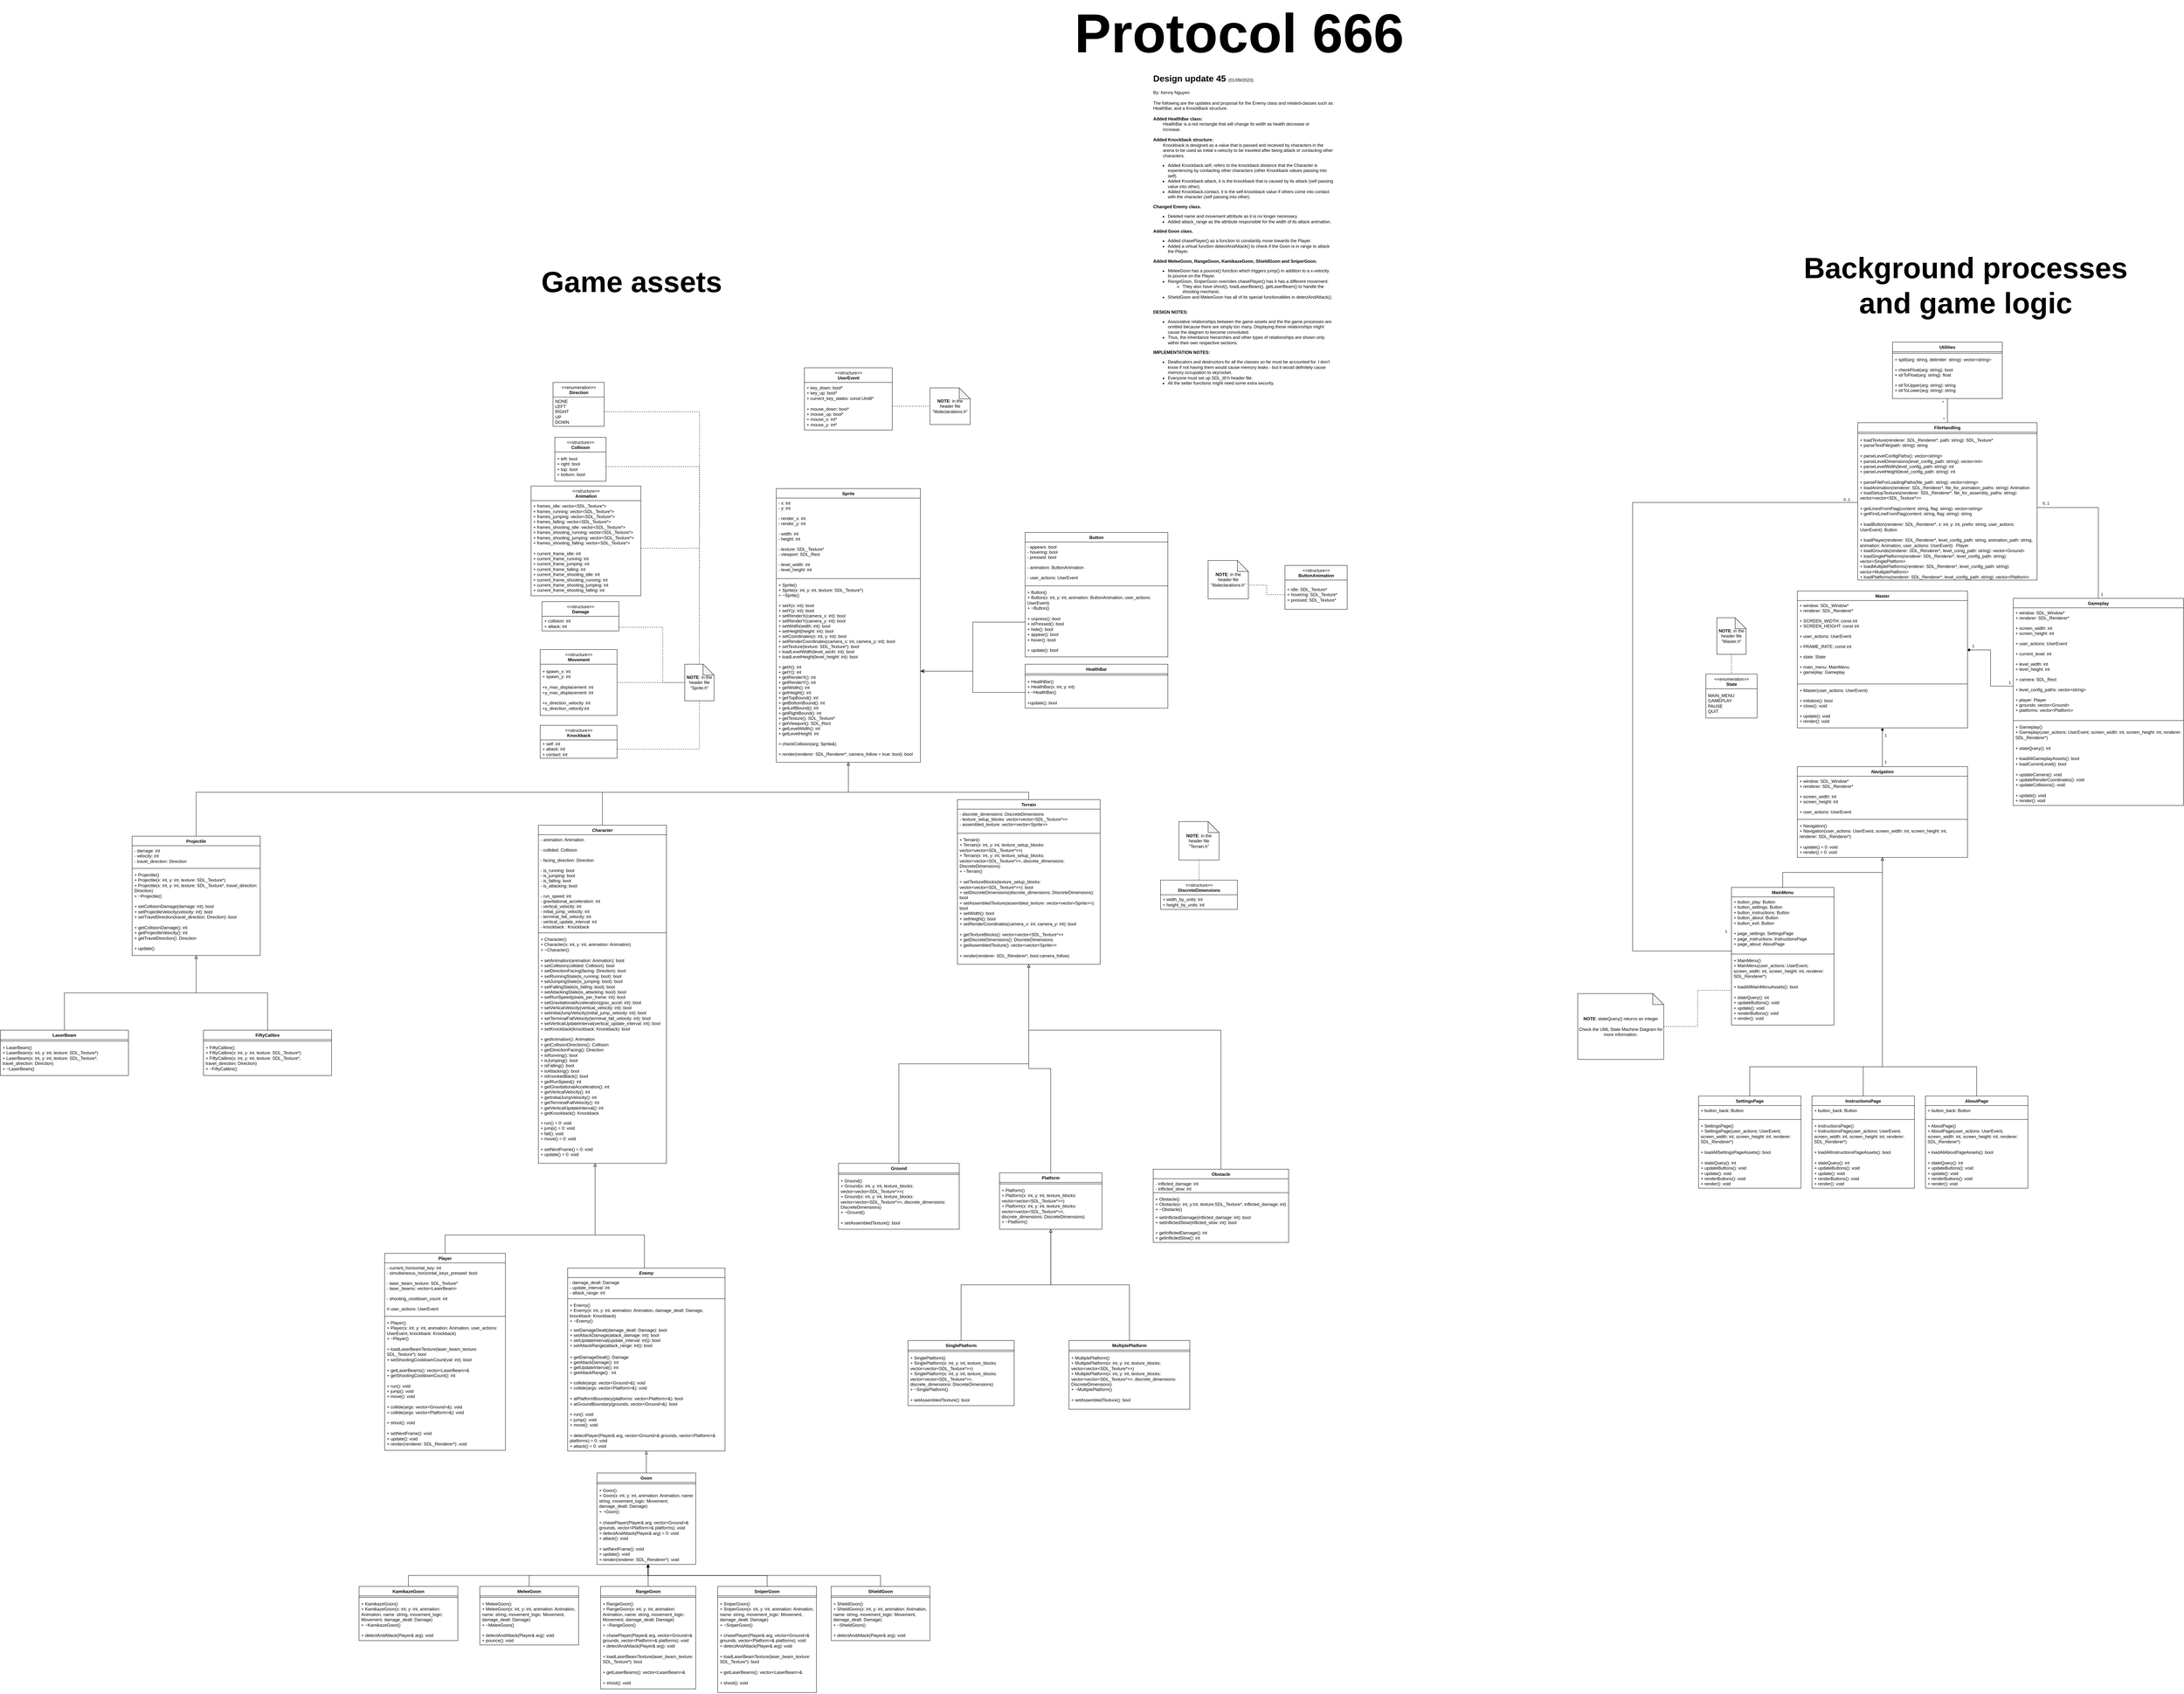 <mxfile version="21.7.1" type="device">
  <diagram id="c8oBW-qjvavsfD2tW6SP" name="Page-1">
    <mxGraphModel dx="1816" dy="-652" grid="1" gridSize="10" guides="1" tooltips="1" connect="1" arrows="1" fold="1" page="1" pageScale="1" pageWidth="827" pageHeight="1169" math="0" shadow="0">
      <root>
        <mxCell id="0" />
        <mxCell id="1" parent="0" />
        <mxCell id="xrFbDY1ulE0IEn7EpgWR-1" style="edgeStyle=orthogonalEdgeStyle;rounded=0;orthogonalLoop=1;jettySize=auto;html=1;exitX=0.5;exitY=0;exitDx=0;exitDy=0;entryX=0.5;entryY=1;entryDx=0;entryDy=0;endArrow=block;endFill=0;" parent="1" source="xrFbDY1ulE0IEn7EpgWR-8" target="xrFbDY1ulE0IEn7EpgWR-3" edge="1">
          <mxGeometry relative="1" as="geometry">
            <Array as="points">
              <mxPoint x="1145" y="3610" />
              <mxPoint x="1817" y="3610" />
            </Array>
          </mxGeometry>
        </mxCell>
        <mxCell id="xrFbDY1ulE0IEn7EpgWR-2" style="edgeStyle=orthogonalEdgeStyle;rounded=0;orthogonalLoop=1;jettySize=auto;html=1;exitX=0.5;exitY=0;exitDx=0;exitDy=0;entryX=0.5;entryY=1;entryDx=0;entryDy=0;endArrow=block;endFill=0;" parent="1" source="xrFbDY1ulE0IEn7EpgWR-30" target="xrFbDY1ulE0IEn7EpgWR-3" edge="1">
          <mxGeometry relative="1" as="geometry">
            <Array as="points">
              <mxPoint x="2310" y="3610" />
              <mxPoint x="1817" y="3610" />
            </Array>
          </mxGeometry>
        </mxCell>
        <mxCell id="_eumr9OaMfdWc7wBKZ6G-8" style="edgeStyle=orthogonalEdgeStyle;rounded=0;orthogonalLoop=1;jettySize=auto;html=1;exitX=0.5;exitY=0;exitDx=0;exitDy=0;endArrow=block;endFill=0;" parent="1" source="_eumr9OaMfdWc7wBKZ6G-1" target="xrFbDY1ulE0IEn7EpgWR-3" edge="1">
          <mxGeometry relative="1" as="geometry">
            <Array as="points">
              <mxPoint x="35" y="3610" />
              <mxPoint x="1817" y="3610" />
            </Array>
          </mxGeometry>
        </mxCell>
        <mxCell id="xrFbDY1ulE0IEn7EpgWR-3" value="Sprite" style="swimlane;fontStyle=1;align=center;verticalAlign=top;childLayout=stackLayout;horizontal=1;startSize=26;horizontalStack=0;resizeParent=1;resizeParentMax=0;resizeLast=0;collapsible=1;marginBottom=0;" parent="1" vertex="1">
          <mxGeometry x="1620" y="2780" width="394" height="748" as="geometry" />
        </mxCell>
        <mxCell id="xrFbDY1ulE0IEn7EpgWR-4" value="- x: int&#xa;- y: int&#xa;&#xa;- render_x: int&#xa;- render_y: int&#xa;&#xa;- width: int&#xa;- height: int&#xa;&#xa;- texture: SDL_Texture*&#xa;- viewport: SDL_Rect&#xa;&#xa;- level_width: int&#xa;- level_height: int&#xa;" style="text;strokeColor=none;fillColor=none;align=left;verticalAlign=top;spacingLeft=4;spacingRight=4;overflow=hidden;rotatable=0;points=[[0,0.5],[1,0.5]];portConstraint=eastwest;" parent="xrFbDY1ulE0IEn7EpgWR-3" vertex="1">
          <mxGeometry y="26" width="394" height="216" as="geometry" />
        </mxCell>
        <mxCell id="xrFbDY1ulE0IEn7EpgWR-5" value="" style="line;strokeWidth=1;fillColor=none;align=left;verticalAlign=middle;spacingTop=-1;spacingLeft=3;spacingRight=3;rotatable=0;labelPosition=right;points=[];portConstraint=eastwest;strokeColor=inherit;" parent="xrFbDY1ulE0IEn7EpgWR-3" vertex="1">
          <mxGeometry y="242" width="394" height="8" as="geometry" />
        </mxCell>
        <mxCell id="xrFbDY1ulE0IEn7EpgWR-6" value="+ Sprite()&#xa;+ Sprite(x: int, y: int, texture: SDL_Texture*)&#xa;+ ~Sprite()&#xa;&#xa;+ setX(x: int): bool&#xa;+ setY(y: int): bool&#xa;+ setRenderX(camera_x: int): bool&#xa;+ setRenderY(camera_y: int): bool&#xa;+ setWidth(width: int): bool&#xa;+ setHeight(height: int): bool&#xa;+ setCoordinates(x: int, y: int): bool&#xa;+ setRenderCoordinates(camera_x: int, camera_y: int): bool&#xa;+ setTexture(texture: SDL_Texture*): bool&#xa;+ loadLevelWidth(level_wicth: int): bool&#xa;+ loadLevelHeight(level_height: int): bool&#xa;&#xa;+ getX(): int&#xa;+ getY(): int&#xa;+ getRenderX(): int&#xa;+ getRenderY(): int&#xa;+ getWidth(): int&#xa;+ getHeight(): int&#xa;+ getTopBound(): int&#xa;+ getBottomBound(): int&#xa;+ getLeftBound(): int&#xa;+ getRightBound(): int&#xa;+ getTexture(): SDL_Texture*&#xa;+ getViewport(): SDL_Rect&#xa;+ getLevelWidth(): int&#xa;+ getLevelHeight: int&#xa;&#xa;+ checkCollision(arg: Sprite&amp;)&#xa;&#xa;+ render(renderer: SDL_Renderer*, camera_follow = true: bool): bool" style="text;strokeColor=none;fillColor=none;align=left;verticalAlign=top;spacingLeft=4;spacingRight=4;overflow=hidden;rotatable=0;points=[[0,0.5],[1,0.5]];portConstraint=eastwest;" parent="xrFbDY1ulE0IEn7EpgWR-3" vertex="1">
          <mxGeometry y="250" width="394" height="498" as="geometry" />
        </mxCell>
        <mxCell id="xrFbDY1ulE0IEn7EpgWR-7" style="edgeStyle=orthogonalEdgeStyle;rounded=0;orthogonalLoop=1;jettySize=auto;html=1;exitX=0.5;exitY=0;exitDx=0;exitDy=0;endArrow=block;endFill=0;" parent="1" source="xrFbDY1ulE0IEn7EpgWR-14" target="xrFbDY1ulE0IEn7EpgWR-8" edge="1">
          <mxGeometry relative="1" as="geometry">
            <Array as="points">
              <mxPoint x="715" y="4820" />
              <mxPoint x="1125" y="4820" />
            </Array>
            <mxPoint x="930" y="4680" as="sourcePoint" />
          </mxGeometry>
        </mxCell>
        <mxCell id="xrFbDY1ulE0IEn7EpgWR-8" value="Character" style="swimlane;fontStyle=3;align=center;verticalAlign=top;childLayout=stackLayout;horizontal=1;startSize=26;horizontalStack=0;resizeParent=1;resizeParentMax=0;resizeLast=0;collapsible=1;marginBottom=0;" parent="1" vertex="1">
          <mxGeometry x="970" y="3700" width="350" height="924" as="geometry" />
        </mxCell>
        <mxCell id="xrFbDY1ulE0IEn7EpgWR-9" value="- animation: Animation&#xa;&#xa;- collided: Collision&#xa;&#xa;- facing_direction: Direction&#xa;&#xa;- is_running: bool&#xa;- is_jumping: bool&#xa;- is_falling: bool&#xa;- is_attacking: bool&#xa;&#xa;- run_speed: int&#xa;- gravitational_acceleration: int&#xa;- vertical_velocity: int&#xa;- initial_jump_velocity: int&#xa;- terminal_fall_velocity: int&#xa;- vertical_update_interval: int&#xa;- knockback : Knockback" style="text;strokeColor=none;fillColor=none;align=left;verticalAlign=top;spacingLeft=4;spacingRight=4;overflow=hidden;rotatable=0;points=[[0,0.5],[1,0.5]];portConstraint=eastwest;" parent="xrFbDY1ulE0IEn7EpgWR-8" vertex="1">
          <mxGeometry y="26" width="350" height="264" as="geometry" />
        </mxCell>
        <mxCell id="xrFbDY1ulE0IEn7EpgWR-10" value="" style="line;strokeWidth=1;fillColor=none;align=left;verticalAlign=middle;spacingTop=-1;spacingLeft=3;spacingRight=3;rotatable=0;labelPosition=right;points=[];portConstraint=eastwest;strokeColor=inherit;" parent="xrFbDY1ulE0IEn7EpgWR-8" vertex="1">
          <mxGeometry y="290" width="350" height="8" as="geometry" />
        </mxCell>
        <mxCell id="xrFbDY1ulE0IEn7EpgWR-11" value="+ Character()&#xa;+ Character(x: int, y: int, animation: Animation)&#xa;+ ~Character()&#xa;&#xa;+ setAnimation(animation: Animation): bool&#xa;+ setCollision(collided: Collision): bool&#xa;+ setDirectionFacing(facing: Direction): bool&#xa;+ setRunningState(is_running: bool): bool&#xa;+ setJumpingState(is_jumping: bool): bool&#xa;+ setFallingState(is_falling: bool): bool&#xa;+ setAttackingState(is_attacking: bool): bool&#xa;+ setRunSpeed(pixels_per_frame: int): bool&#xa;+ setGravitationalAcceleration(grav_accel: int): bool&#xa;+ setVerticalVelocity(vertical_velocity: int): bool&#xa;+ setInitialJumpVelocity(initial_jump_velocity: int): bool&#xa;+ setTerminalFallVelocity(terminal_fall_velocity: int): bool&#xa;+ setVerticalUpdateInterval(vertical_update_interval: int): bool&#xa;+ setKnockback(knockback: Knockback): bool&#xa;&#xa;+ getAnimation(): Animation&#xa;+ getCollisionDirections(): Collision&#xa;+ getDirectionFacing(): Direction&#xa;+ isRunning(): bool&#xa;+ isJumping(): bool&#xa;+ isFalling(): bool&#xa;+ isAttacking(): bool&#xa;+ isKnockedBack(): bool&#xa;+ getRunSpeed(): int&#xa;+ getGravitationalAcceleration(): int&#xa;+ getVerticalVelocity(): int&#xa;+ getInitialJumpVelocity(): int&#xa;+ getTerminalFallVelocity(): int&#xa;+ getVerticalUpdateInterval(): int&#xa;+ getKnockback(): Knockback" style="text;strokeColor=none;fillColor=none;align=left;verticalAlign=top;spacingLeft=4;spacingRight=4;overflow=hidden;rotatable=0;points=[[0,0.5],[1,0.5]];portConstraint=eastwest;whiteSpace=wrap;fontStyle=0" parent="xrFbDY1ulE0IEn7EpgWR-8" vertex="1">
          <mxGeometry y="298" width="350" height="502" as="geometry" />
        </mxCell>
        <mxCell id="xrFbDY1ulE0IEn7EpgWR-12" value="+ run() = 0: void&#xa;+ jump() = 0: void&#xa;+ fall(): void&#xa;+ move() = 0: void&#xa;&#xa;+ setNextFrame() = 0: void&#xa;+ update() = 0: void" style="text;strokeColor=none;fillColor=none;align=left;verticalAlign=top;spacingLeft=4;spacingRight=4;overflow=hidden;rotatable=0;points=[[0,0.5],[1,0.5]];portConstraint=eastwest;whiteSpace=wrap;fontStyle=0" parent="xrFbDY1ulE0IEn7EpgWR-8" vertex="1">
          <mxGeometry y="800" width="350" height="124" as="geometry" />
        </mxCell>
        <mxCell id="xrFbDY1ulE0IEn7EpgWR-13" style="edgeStyle=orthogonalEdgeStyle;rounded=0;orthogonalLoop=1;jettySize=auto;html=1;exitX=0.5;exitY=0;exitDx=0;exitDy=0;endArrow=block;endFill=0;" parent="1" source="xrFbDY1ulE0IEn7EpgWR-21" target="xrFbDY1ulE0IEn7EpgWR-8" edge="1">
          <mxGeometry relative="1" as="geometry">
            <Array as="points">
              <mxPoint x="1260" y="4820" />
              <mxPoint x="1125" y="4820" />
            </Array>
          </mxGeometry>
        </mxCell>
        <mxCell id="xrFbDY1ulE0IEn7EpgWR-14" value="Player" style="swimlane;fontStyle=1;align=center;verticalAlign=top;childLayout=stackLayout;horizontal=1;startSize=26;horizontalStack=0;resizeParent=1;resizeParentMax=0;resizeLast=0;collapsible=1;marginBottom=0;whiteSpace=wrap;" parent="1" vertex="1">
          <mxGeometry x="550" y="4870" width="330" height="538" as="geometry" />
        </mxCell>
        <mxCell id="xrFbDY1ulE0IEn7EpgWR-15" value="- current_horizontal_key: int&#xa;- simultaneous_horizontal_keys_pressed: bool&#xa;&#xa;- laser_beam_texture: SDL_Texture*&#xa;- laser_beams: vector&lt;LaserBeam&gt;&#xa;&#xa;- shooting_cooldown_count: int&#xa;&#xa;# user_actions: UserEvent" style="text;strokeColor=none;fillColor=none;align=left;verticalAlign=top;spacingLeft=4;spacingRight=4;overflow=hidden;rotatable=0;points=[[0,0.5],[1,0.5]];portConstraint=eastwest;" parent="xrFbDY1ulE0IEn7EpgWR-14" vertex="1">
          <mxGeometry y="26" width="330" height="142" as="geometry" />
        </mxCell>
        <mxCell id="xrFbDY1ulE0IEn7EpgWR-16" value="" style="line;strokeWidth=1;fillColor=none;align=left;verticalAlign=middle;spacingTop=-1;spacingLeft=3;spacingRight=3;rotatable=0;labelPosition=right;points=[];portConstraint=eastwest;strokeColor=inherit;" parent="xrFbDY1ulE0IEn7EpgWR-14" vertex="1">
          <mxGeometry y="168" width="330" height="8" as="geometry" />
        </mxCell>
        <mxCell id="xrFbDY1ulE0IEn7EpgWR-17" value="+ Player()&#xa;+ Player(x: int, y: int, animation: Animation, user_actions: UserEvent, knockback: Knockback)&#xa;+ ~Player()&#xa;&#xa;+ loadLaserBeamTexture(laser_beam_texture: SDL_Texture*): bool&#xa;+ setShootingCooldownCount(val: int): bool&#xa;&#xa;+ getLaserBeams(): vector&lt;LaserBeam&gt;&amp;&#xa;+ getShootingCooldownCount(): int&#xa;&#xa;+ run(): void&#xa;+ jump(): void&#xa;+ move(): void&#xa;&#xa;+ collide(args: vector&lt;Ground&gt;&amp;): void&#xa;+ collide(args: vector&lt;Platform&gt;&amp;): void&#xa;&#xa;+ shoot(): void&#xa;&#xa;+ setNextFrame(): void&#xa;+ update(): void&#xa;+ render(renderer: SDL_Renderer*): void" style="text;strokeColor=none;fillColor=none;align=left;verticalAlign=top;spacingLeft=4;spacingRight=4;overflow=hidden;rotatable=0;points=[[0,0.5],[1,0.5]];portConstraint=eastwest;whiteSpace=wrap;fontStyle=0" parent="xrFbDY1ulE0IEn7EpgWR-14" vertex="1">
          <mxGeometry y="176" width="330" height="362" as="geometry" />
        </mxCell>
        <mxCell id="_eumr9OaMfdWc7wBKZ6G-66" style="edgeStyle=orthogonalEdgeStyle;rounded=0;orthogonalLoop=1;jettySize=auto;html=1;endArrow=block;endFill=0;exitX=0.5;exitY=0;exitDx=0;exitDy=0;" parent="1" source="a6dslvJ8g0uNkc3i4jEf-1" target="xrFbDY1ulE0IEn7EpgWR-21" edge="1">
          <mxGeometry relative="1" as="geometry">
            <Array as="points" />
            <mxPoint x="1265" y="5520" as="sourcePoint" />
          </mxGeometry>
        </mxCell>
        <mxCell id="xrFbDY1ulE0IEn7EpgWR-21" value="Enemy" style="swimlane;fontStyle=3;align=center;verticalAlign=top;childLayout=stackLayout;horizontal=1;startSize=26;horizontalStack=0;resizeParent=1;resizeParentMax=0;resizeLast=0;collapsible=1;marginBottom=0;" parent="1" vertex="1">
          <mxGeometry x="1050" y="4910" width="430" height="500" as="geometry" />
        </mxCell>
        <mxCell id="xrFbDY1ulE0IEn7EpgWR-22" value="- damage_dealt: Damage&#xa;- update_interval: int&#xa;- attack_range: int" style="text;strokeColor=none;fillColor=none;align=left;verticalAlign=top;spacingLeft=4;spacingRight=4;overflow=hidden;rotatable=0;points=[[0,0.5],[1,0.5]];portConstraint=eastwest;" parent="xrFbDY1ulE0IEn7EpgWR-21" vertex="1">
          <mxGeometry y="26" width="430" height="54" as="geometry" />
        </mxCell>
        <mxCell id="xrFbDY1ulE0IEn7EpgWR-23" value="" style="line;strokeWidth=1;fillColor=none;align=left;verticalAlign=middle;spacingTop=-1;spacingLeft=3;spacingRight=3;rotatable=0;labelPosition=right;points=[];portConstraint=eastwest;strokeColor=inherit;" parent="xrFbDY1ulE0IEn7EpgWR-21" vertex="1">
          <mxGeometry y="80" width="430" height="8" as="geometry" />
        </mxCell>
        <mxCell id="xrFbDY1ulE0IEn7EpgWR-24" value="+ Enemy()&#xa;+ Enemy(x: int, y: int, animation: Animation, damage_dealt: Damage, knockback: Knockback)&#xa;+ ~Enemy()" style="text;strokeColor=none;fillColor=none;align=left;verticalAlign=top;spacingLeft=4;spacingRight=4;overflow=hidden;rotatable=0;points=[[0,0.5],[1,0.5]];portConstraint=eastwest;whiteSpace=wrap;" parent="xrFbDY1ulE0IEn7EpgWR-21" vertex="1">
          <mxGeometry y="88" width="430" height="68" as="geometry" />
        </mxCell>
        <mxCell id="xrFbDY1ulE0IEn7EpgWR-26" value="+ setDamageDealt(damage_dealt: Damage): bool&#xa;+ setAttackDamage(attack_damage: int): bool&#xa;+ setUpdateInterval(update_interval: int)): bool&#xa;+ setAttackRange(attack_range: int)): bool" style="text;strokeColor=none;fillColor=none;align=left;verticalAlign=top;spacingLeft=4;spacingRight=4;overflow=hidden;rotatable=0;points=[[0,0.5],[1,0.5]];portConstraint=eastwest;" parent="xrFbDY1ulE0IEn7EpgWR-21" vertex="1">
          <mxGeometry y="156" width="430" height="74" as="geometry" />
        </mxCell>
        <mxCell id="xrFbDY1ulE0IEn7EpgWR-27" value="+ getDamageDealt(): Damage&#xa;+ getAttackDamage(): int&#xa;+ getUpdateInterval(): int&#xa;+ getAttackRange() : int" style="text;strokeColor=none;fillColor=none;align=left;verticalAlign=top;spacingLeft=4;spacingRight=4;overflow=hidden;rotatable=0;points=[[0,0.5],[1,0.5]];portConstraint=eastwest;" parent="xrFbDY1ulE0IEn7EpgWR-21" vertex="1">
          <mxGeometry y="230" width="430" height="70" as="geometry" />
        </mxCell>
        <mxCell id="xrFbDY1ulE0IEn7EpgWR-25" value="+ collide(args: vector&lt;Ground&gt;&amp;): void&#xa;+ collide(args: vector&lt;Platform&gt;&amp;): void&#xa;&#xa;+ atPlatformBoundary(platforms: vector&lt;Platform&gt;&amp;): bool&#xa;+ atGroundBoundary(grounds: vector&lt;Ground&gt;&amp;): bool&#xa;&#xa;+ run(): void&#xa;+ jump(): void&#xa;+ move(): void&#xa;&#xa;+ detectPlayer(Player&amp; arg, vector&lt;Ground&gt;&amp; grounds, vector&lt;Platform&gt;&amp; platforms) = 0: void&#xa;+ attack() = 0: void" style="text;strokeColor=none;fillColor=none;align=left;verticalAlign=top;spacingLeft=4;spacingRight=4;overflow=hidden;rotatable=0;points=[[0,0.5],[1,0.5]];portConstraint=eastwest;whiteSpace=wrap;" parent="xrFbDY1ulE0IEn7EpgWR-21" vertex="1">
          <mxGeometry y="300" width="430" height="200" as="geometry" />
        </mxCell>
        <mxCell id="hQDoFeYBahZATQD71TL4-18" style="edgeStyle=orthogonalEdgeStyle;rounded=0;orthogonalLoop=1;jettySize=auto;html=1;endArrow=block;endFill=0;exitX=0.5;exitY=0;exitDx=0;exitDy=0;" parent="1" source="xrFbDY1ulE0IEn7EpgWR-90" target="xrFbDY1ulE0IEn7EpgWR-30" edge="1">
          <mxGeometry relative="1" as="geometry" />
        </mxCell>
        <mxCell id="hQDoFeYBahZATQD71TL4-19" style="edgeStyle=orthogonalEdgeStyle;rounded=0;orthogonalLoop=1;jettySize=auto;html=1;endArrow=block;endFill=0;exitX=0.5;exitY=0;exitDx=0;exitDy=0;" parent="1" source="xrFbDY1ulE0IEn7EpgWR-69" target="xrFbDY1ulE0IEn7EpgWR-30" edge="1">
          <mxGeometry relative="1" as="geometry" />
        </mxCell>
        <mxCell id="xrFbDY1ulE0IEn7EpgWR-30" value="Terrain" style="swimlane;fontStyle=1;align=center;verticalAlign=top;childLayout=stackLayout;horizontal=1;startSize=26;horizontalStack=0;resizeParent=1;resizeParentMax=0;resizeLast=0;collapsible=1;marginBottom=0;" parent="1" vertex="1">
          <mxGeometry x="2115" y="3630" width="390" height="450" as="geometry" />
        </mxCell>
        <mxCell id="xrFbDY1ulE0IEn7EpgWR-31" value="- discrete_dimensions: DiscreteDimensions&#xa;- texture_setup_blocks: vector&lt;vector&lt;SDL_Texture*&gt;&gt;&#xa;- assembled_texture: vector&lt;vector&lt;Sprite&gt;&gt;&#xa;" style="text;strokeColor=none;fillColor=none;align=left;verticalAlign=top;spacingLeft=4;spacingRight=4;overflow=hidden;rotatable=0;points=[[0,0.5],[1,0.5]];portConstraint=eastwest;" parent="xrFbDY1ulE0IEn7EpgWR-30" vertex="1">
          <mxGeometry y="26" width="390" height="62" as="geometry" />
        </mxCell>
        <mxCell id="xrFbDY1ulE0IEn7EpgWR-32" value="" style="line;strokeWidth=1;fillColor=none;align=left;verticalAlign=middle;spacingTop=-1;spacingLeft=3;spacingRight=3;rotatable=0;labelPosition=right;points=[];portConstraint=eastwest;strokeColor=inherit;" parent="xrFbDY1ulE0IEn7EpgWR-30" vertex="1">
          <mxGeometry y="88" width="390" height="8" as="geometry" />
        </mxCell>
        <mxCell id="xrFbDY1ulE0IEn7EpgWR-33" value="+ Terrain()&#xa;+ Terrain(x: int, y: int, texture_setup_blocks: vector&lt;vector&lt;SDL_Texture*&gt;&gt;)&#xa;+ Terrain(x: int, y: int, texture_setup_blocks: vector&lt;vector&lt;SDL_Texture*&gt;&gt;, discrete_dimensions: DiscreteDimensions)&#xa;+ ~Terrain()&#xa;&#xa;+ setTextureBlocks(texture_setup_blocks: vector&lt;vector&lt;SDL_Texture*&gt;&gt;): bool&#xa;+ setDiscreteDimensions(discrete_dimensions: DiscreteDimensions): bool&#xa;+ setAssembledTexture(assembled_texture: vector&lt;vector&lt;Sprite&gt;&gt;): bool&#xa;+ setWidth(): bool&#xa;+ setHeight(): bool&#xa;+ setRenderCoordinates(camera_x: int, camera_y: int): bool&#xa;&#xa;+ getTextureBlocks(): vector&lt;vector&lt;SDL_Texture*&gt;&gt;&#xa;+ getDiscreteDimensions(): DiscreteDimensions&#xa;+ getAssembledTexture(): vector&lt;vector&lt;Sprite&gt;&gt;&#xa;&#xa;+ render(renderer: SDL_Renderer*, bool camera_follow)&#xa;" style="text;strokeColor=none;fillColor=none;align=left;verticalAlign=top;spacingLeft=4;spacingRight=4;overflow=hidden;rotatable=0;points=[[0,0.5],[1,0.5]];portConstraint=eastwest;whiteSpace=wrap;" parent="xrFbDY1ulE0IEn7EpgWR-30" vertex="1">
          <mxGeometry y="96" width="390" height="354" as="geometry" />
        </mxCell>
        <mxCell id="xrFbDY1ulE0IEn7EpgWR-46" value="FileHandling" style="swimlane;fontStyle=1;align=center;verticalAlign=top;childLayout=stackLayout;horizontal=1;startSize=26;horizontalStack=0;resizeParent=1;resizeParentMax=0;resizeLast=0;collapsible=1;marginBottom=0;whiteSpace=wrap;" parent="1" vertex="1">
          <mxGeometry x="4575" y="2600" width="490" height="430" as="geometry" />
        </mxCell>
        <mxCell id="xrFbDY1ulE0IEn7EpgWR-47" value="" style="line;strokeWidth=1;fillColor=none;align=left;verticalAlign=middle;spacingTop=-1;spacingLeft=3;spacingRight=3;rotatable=0;labelPosition=right;points=[];portConstraint=eastwest;strokeColor=inherit;" parent="xrFbDY1ulE0IEn7EpgWR-46" vertex="1">
          <mxGeometry y="26" width="490" height="8" as="geometry" />
        </mxCell>
        <mxCell id="xrFbDY1ulE0IEn7EpgWR-48" value="+ loadTexture(renderer: SDL_Renderer*, path: string): SDL_Texture*&#xa;+ parseTextFile(path: string): string&#xa;&#xa;+ parseLevelConfigPaths(): vector&lt;string&gt;&#xa;+ parseLevelDimensions(level_config_path: string): vector&lt;int&gt;&#xa;+ parseLevelWidth(level_config_path: string): int&#xa;+ parseLevelHeight(level_config_path: string): int&#xa;&#xa;+ parseFileForLoadingPaths(file_path: string): vector&lt;string&gt;&#xa;+ loadAnimation(renderer: SDL_Renderer*, file_for_animation_paths: string): Animation&#xa;+ loadSetupTextures(renderer: SDL_Renderer*, file_for_assembly_paths: string): vector&lt;vector&lt;SDL_Texture*&gt;&gt;&#xa;&#xa;+ getLinesFromFlag(content: string, flag: string): vector&lt;string&gt;&#xa;+ getFirstLineFromFlag(content: string, flag: string): string&#xa;&#xa;+ loadButton(renderer: SDL_Renderer*, x: int, y: int, prefix: string, user_actions: UserEvent): Button&#xa;&#xa;+ loadPlayer(renderer: SDL_Renderer*, level_config_path: string, animation_path: string, animation: Animation, user_actions: UserEvent):  Player&#xa;+ loadGrounds(renderer: SDL_Renderer*, level_conig_path: string): vector&lt;Ground&gt;&#xa;+ loadSinglePlatforms(renderer: SDL_Renderer*, level_config_path: string): vector&lt;SinglePlatform&gt;&#xa;+ loadMultiplePlatforms(renderer: SDL_Renderer*, level_config_path: string): vector&lt;MultiplePlatform&gt;&#xa;+ loadPlatforms(renderer: SDL_Renderer*, level_config_path: string): vector&lt;Platform&gt;" style="text;strokeColor=none;fillColor=none;align=left;verticalAlign=top;spacingLeft=4;spacingRight=4;overflow=hidden;rotatable=0;points=[[0,0.5],[1,0.5]];portConstraint=eastwest;whiteSpace=wrap;" parent="xrFbDY1ulE0IEn7EpgWR-46" vertex="1">
          <mxGeometry y="34" width="490" height="396" as="geometry" />
        </mxCell>
        <mxCell id="xrFbDY1ulE0IEn7EpgWR-49" value="Master" style="swimlane;fontStyle=1;align=center;verticalAlign=top;childLayout=stackLayout;horizontal=1;startSize=26;horizontalStack=0;resizeParent=1;resizeParentMax=0;resizeLast=0;collapsible=1;marginBottom=0;" parent="1" vertex="1">
          <mxGeometry x="4410" y="3060" width="465" height="374" as="geometry" />
        </mxCell>
        <mxCell id="xrFbDY1ulE0IEn7EpgWR-50" value="+ window: SDL_Window*&#xa;+ renderer: SDL_Renderer*&#xa;&#xa;+ SCREEN_WIDTH: const int&#xa;+ SCREEN_HEIGHT: const int&#xa;&#xa;+ user_actions: UserEvent&#xa;&#xa;+ FRAME_RATE: const int&#xa;&#xa;+ state: State&#xa;&#xa;+ main_menu: MainMenu&#xa;+ gameplay: Gameplay&#xa;" style="text;strokeColor=none;fillColor=none;align=left;verticalAlign=top;spacingLeft=4;spacingRight=4;overflow=hidden;rotatable=0;points=[[0,0.5],[1,0.5]];portConstraint=eastwest;" parent="xrFbDY1ulE0IEn7EpgWR-49" vertex="1">
          <mxGeometry y="26" width="465" height="224" as="geometry" />
        </mxCell>
        <mxCell id="xrFbDY1ulE0IEn7EpgWR-51" value="" style="line;strokeWidth=1;fillColor=none;align=left;verticalAlign=middle;spacingTop=-1;spacingLeft=3;spacingRight=3;rotatable=0;labelPosition=right;points=[];portConstraint=eastwest;strokeColor=inherit;" parent="xrFbDY1ulE0IEn7EpgWR-49" vertex="1">
          <mxGeometry y="250" width="465" height="8" as="geometry" />
        </mxCell>
        <mxCell id="xrFbDY1ulE0IEn7EpgWR-52" value="+ Master(user_actions: UserEvent)&#xa;&#xa;+ initialize(): bool&#xa;+ close(): void&#xa;&#xa;+ update(): void&#xa;+ render(): void" style="text;strokeColor=none;fillColor=none;align=left;verticalAlign=top;spacingLeft=4;spacingRight=4;overflow=hidden;rotatable=0;points=[[0,0.5],[1,0.5]];portConstraint=eastwest;" parent="xrFbDY1ulE0IEn7EpgWR-49" vertex="1">
          <mxGeometry y="258" width="465" height="116" as="geometry" />
        </mxCell>
        <mxCell id="hQDoFeYBahZATQD71TL4-30" style="edgeStyle=orthogonalEdgeStyle;rounded=0;orthogonalLoop=1;jettySize=auto;html=1;entryX=0.5;entryY=0;entryDx=0;entryDy=0;endArrow=none;endFill=0;" parent="1" source="xrFbDY1ulE0IEn7EpgWR-53" target="xrFbDY1ulE0IEn7EpgWR-46" edge="1">
          <mxGeometry relative="1" as="geometry" />
        </mxCell>
        <mxCell id="hQDoFeYBahZATQD71TL4-31" value="*&lt;br&gt;" style="edgeLabel;html=1;align=center;verticalAlign=middle;resizable=0;points=[];" parent="hQDoFeYBahZATQD71TL4-30" vertex="1" connectable="0">
          <mxGeometry x="0.519" y="3" relative="1" as="geometry">
            <mxPoint x="-13" y="6" as="offset" />
          </mxGeometry>
        </mxCell>
        <mxCell id="xrFbDY1ulE0IEn7EpgWR-53" value="Utilities" style="swimlane;fontStyle=1;align=center;verticalAlign=top;childLayout=stackLayout;horizontal=1;startSize=26;horizontalStack=0;resizeParent=1;resizeParentMax=0;resizeLast=0;collapsible=1;marginBottom=0;" parent="1" vertex="1">
          <mxGeometry x="4670" y="2380" width="300" height="154" as="geometry" />
        </mxCell>
        <mxCell id="xrFbDY1ulE0IEn7EpgWR-54" value="" style="line;strokeWidth=1;fillColor=none;align=left;verticalAlign=middle;spacingTop=-1;spacingLeft=3;spacingRight=3;rotatable=0;labelPosition=right;points=[];portConstraint=eastwest;strokeColor=inherit;" parent="xrFbDY1ulE0IEn7EpgWR-53" vertex="1">
          <mxGeometry y="26" width="300" height="8" as="geometry" />
        </mxCell>
        <mxCell id="xrFbDY1ulE0IEn7EpgWR-55" value="+ split(arg: string, delimiter: string): vector&lt;string&gt; &#xa;&#xa;+ checkFloat(arg: string): bool&#xa;+ strToFloat(arg: string): float&#xa;&#xa;+ strToUpper(arg: string): string&#xa;+ strToLower(arg: string): string" style="text;strokeColor=none;fillColor=none;align=left;verticalAlign=top;spacingLeft=4;spacingRight=4;overflow=hidden;rotatable=0;points=[[0,0.5],[1,0.5]];portConstraint=eastwest;" parent="xrFbDY1ulE0IEn7EpgWR-53" vertex="1">
          <mxGeometry y="34" width="300" height="120" as="geometry" />
        </mxCell>
        <mxCell id="xrFbDY1ulE0IEn7EpgWR-56" value="&lt;h1&gt;Design update 45&amp;nbsp;&lt;span style=&quot;font-weight: normal;&quot;&gt;&lt;font style=&quot;font-size: 12px;&quot;&gt;(01/09/2023)&lt;/font&gt;&lt;/span&gt;&lt;/h1&gt;&lt;div&gt;&lt;span style=&quot;font-weight: normal;&quot;&gt;&lt;font style=&quot;font-size: 12px;&quot;&gt;By: Kenny Nguyen&lt;/font&gt;&lt;/span&gt;&lt;/div&gt;&lt;div&gt;&lt;b&gt;&lt;br&gt;&lt;/b&gt;&lt;/div&gt;&lt;div&gt;The following are the updates and proposal for the Enemy class and related-classes such as HeathBar, and a KnockBack structure.&lt;br&gt;&lt;br&gt;&lt;b&gt;Added HealthBar class:&lt;/b&gt;&lt;/div&gt;&lt;div&gt;&lt;span style=&quot;background-color: initial;&quot;&gt;&lt;span style=&quot;white-space: pre;&quot;&gt;&#x9;&lt;/span&gt;HealthBar is a red rectangle that will change its width as health decrease or &lt;span style=&quot;white-space: pre;&quot;&gt;&#x9;&lt;/span&gt;increase.&lt;/span&gt;&lt;/div&gt;&lt;div&gt;&lt;b&gt;&lt;br&gt;&lt;/b&gt;&lt;/div&gt;&lt;div&gt;&lt;b&gt;Added Knockback structure:&lt;br&gt;&lt;/b&gt;&lt;/div&gt;&lt;div&gt;&lt;span style=&quot;font-weight: bold; white-space: pre;&quot;&gt;&#x9;&lt;/span&gt;Knockback is designed as a value that is passed and received by characters in the &lt;span style=&quot;white-space: pre;&quot;&gt;&#x9;&lt;/span&gt;arena to be used as initial x-velocity to be traveled after being attack or contacting other &lt;span style=&quot;white-space: pre;&quot;&gt;&#x9;&lt;/span&gt;characters.&lt;br&gt;&lt;/div&gt;&lt;div&gt;&lt;ul&gt;&lt;li&gt;Added Knockback.self, refers to the knockback distance that the Character is experiencing by contacting other characters (other Knockback values passing into self).&lt;/li&gt;&lt;li&gt;Added Knockback.attack, it is the knockback that is caused by its attack (self passing value into other).&lt;/li&gt;&lt;li&gt;Added Knockback.contact, it is the self knockback value if others come into contact with the character (self passing into other).&lt;/li&gt;&lt;/ul&gt;&lt;/div&gt;&lt;div&gt;&lt;b&gt;Changed Enemy class.&lt;/b&gt;&lt;/div&gt;&lt;div&gt;&lt;ul&gt;&lt;li&gt;Deleted name and movement attribute as it is no longer necessary.&lt;/li&gt;&lt;li&gt;Added attack_range as the attribute responsible for the width of its attack animation.&lt;/li&gt;&lt;/ul&gt;&lt;/div&gt;&lt;div&gt;&lt;b&gt;Added Goon class.&lt;/b&gt;&lt;/div&gt;&lt;div&gt;&lt;ul&gt;&lt;li&gt;Added chasePlayer() as a function to constantly move towards the Player.&lt;/li&gt;&lt;li&gt;Added a virtual function detectAndAttack() to check if the Goon is in range to attack the Player.&lt;/li&gt;&lt;/ul&gt;&lt;/div&gt;&lt;div&gt;&lt;b&gt;Added MeleeGoon, RangeGoon, KamikazeGoon, ShieldGoon and SniperGoon.&lt;/b&gt;&lt;/div&gt;&lt;div&gt;&lt;ul&gt;&lt;li&gt;MeleeGoon has a pounce() function which triggers jump() in addition to a x-velocity to pounce on the Player.&lt;/li&gt;&lt;li&gt;RangeGoon, SniperGoon overrides chasePlayer() has it has a different movement.&lt;/li&gt;&lt;ul&gt;&lt;li&gt;They also have shoot(), loadLaserBeam(), getLaserBeam() to handle the shooting mechanic.&lt;/li&gt;&lt;/ul&gt;&lt;li&gt;ShieldGoon and MeleeGoon has all of its special functionalities in detectAndAttack().&lt;/li&gt;&lt;/ul&gt;&lt;/div&gt;&lt;div&gt;&lt;b&gt;&lt;br&gt;&lt;/b&gt;&lt;/div&gt;&lt;div&gt;&lt;div style=&quot;border-color: var(--border-color);&quot;&gt;&lt;b style=&quot;border-color: var(--border-color);&quot;&gt;DESIGN NOTES:&lt;/b&gt;&lt;/div&gt;&lt;div style=&quot;border-color: var(--border-color);&quot;&gt;&lt;ul style=&quot;border-color: var(--border-color);&quot;&gt;&lt;li style=&quot;border-color: var(--border-color);&quot;&gt;Associative relationships between the game assets and the the game processes are omitted because there are simply too many. Displaying these relationships might cause the diagram to become convoluted.&amp;nbsp;&lt;/li&gt;&lt;li style=&quot;border-color: var(--border-color);&quot;&gt;Thus, the inheritance hierarchies and other types of relationships are shown only within their own respective sections.&lt;/li&gt;&lt;/ul&gt;&lt;/div&gt;&lt;/div&gt;&lt;div&gt;&lt;b style=&quot;background-color: initial;&quot;&gt;IMPLEMENTATION NOTES:&lt;/b&gt;&lt;br&gt;&lt;/div&gt;&lt;div&gt;&lt;ul&gt;&lt;li&gt;Deallocators and destructors for all the classes so far must be accounted for. I don&#39;t know if not having them would cause memory leaks - but it would definitely cause memory occupation to skyrocket.&lt;/li&gt;&lt;li&gt;Everyone must set up SDL_ttf.h header file.&lt;/li&gt;&lt;li&gt;All the setter functions might need some extra security.&lt;/li&gt;&lt;/ul&gt;&lt;b&gt;&lt;/b&gt;&lt;/div&gt;" style="text;html=1;strokeColor=none;fillColor=none;spacing=5;spacingTop=-20;whiteSpace=wrap;overflow=hidden;rounded=0;" parent="1" vertex="1">
          <mxGeometry x="2645" y="1640" width="500" height="870" as="geometry" />
        </mxCell>
        <mxCell id="xrFbDY1ulE0IEn7EpgWR-57" value="&amp;lt;&amp;lt;enumeration&amp;gt;&amp;gt;&lt;br&gt;&lt;b&gt;Direction&lt;/b&gt;" style="swimlane;fontStyle=0;align=center;verticalAlign=top;childLayout=stackLayout;horizontal=1;startSize=40;horizontalStack=0;resizeParent=1;resizeParentMax=0;resizeLast=0;collapsible=0;marginBottom=0;html=1;" parent="1" vertex="1">
          <mxGeometry x="1010" y="2490" width="140" height="120" as="geometry" />
        </mxCell>
        <mxCell id="hQDoFeYBahZATQD71TL4-15" style="edgeStyle=orthogonalEdgeStyle;rounded=0;orthogonalLoop=1;jettySize=auto;html=1;startArrow=none;startFill=0;endArrow=none;endFill=0;dashed=1;" parent="xrFbDY1ulE0IEn7EpgWR-57" source="xrFbDY1ulE0IEn7EpgWR-58" edge="1">
          <mxGeometry relative="1" as="geometry">
            <mxPoint x="400" y="770.0" as="targetPoint" />
          </mxGeometry>
        </mxCell>
        <mxCell id="xrFbDY1ulE0IEn7EpgWR-58" value="NONE&lt;br&gt;LEFT&amp;nbsp;&lt;br&gt;RIGHT&lt;br&gt;UP&lt;br&gt;DOWN" style="text;html=1;strokeColor=none;fillColor=none;align=left;verticalAlign=middle;spacingLeft=4;spacingRight=4;overflow=hidden;rotatable=0;points=[[0,0.5],[1,0.5]];portConstraint=eastwest;" parent="xrFbDY1ulE0IEn7EpgWR-57" vertex="1">
          <mxGeometry y="40" width="140" height="80" as="geometry" />
        </mxCell>
        <mxCell id="xrFbDY1ulE0IEn7EpgWR-59" value="&amp;lt;&amp;lt;structure&amp;gt;&amp;gt;&lt;br&gt;&lt;b&gt;UserEvent&lt;/b&gt;" style="swimlane;fontStyle=0;align=center;verticalAlign=top;childLayout=stackLayout;horizontal=1;startSize=40;horizontalStack=0;resizeParent=1;resizeParentMax=0;resizeLast=0;collapsible=0;marginBottom=0;html=1;" parent="1" vertex="1">
          <mxGeometry x="1697" y="2450" width="240" height="170" as="geometry" />
        </mxCell>
        <mxCell id="xrFbDY1ulE0IEn7EpgWR-60" value="+ key_down: bool*&lt;br&gt;+ key_up: bool*&lt;br&gt;+ current_key_states: const Uint8*&lt;br&gt;&lt;br&gt;+ mouse_down: bool*&lt;br&gt;+ mouse_up: bool*&lt;br&gt;+ mouse_x: int*&lt;br&gt;+ mouse_y: int*" style="text;html=1;strokeColor=none;fillColor=none;align=left;verticalAlign=middle;spacingLeft=4;spacingRight=4;overflow=hidden;rotatable=0;points=[[0,0.5],[1,0.5]];portConstraint=eastwest;" parent="xrFbDY1ulE0IEn7EpgWR-59" vertex="1">
          <mxGeometry y="40" width="240" height="130" as="geometry" />
        </mxCell>
        <mxCell id="xrFbDY1ulE0IEn7EpgWR-61" value="&amp;lt;&amp;lt;structure&amp;gt;&amp;gt;&lt;br&gt;&lt;b&gt;Animation&lt;/b&gt;" style="swimlane;fontStyle=0;align=center;verticalAlign=top;childLayout=stackLayout;horizontal=1;startSize=40;horizontalStack=0;resizeParent=1;resizeParentMax=0;resizeLast=0;collapsible=0;marginBottom=0;html=1;" parent="1" vertex="1">
          <mxGeometry x="950" y="2773" width="300" height="300" as="geometry" />
        </mxCell>
        <mxCell id="xrFbDY1ulE0IEn7EpgWR-62" value="+ frames_idle: vector&amp;lt;SDL_Texture*&amp;gt;&lt;br&gt;+ frames_running: vector&amp;lt;SDL_Texture*&amp;gt;&lt;br&gt;+ frames_jumping: vector&amp;lt;SDL_Texture*&amp;gt;&lt;br&gt;+ frames_falling: vector&amp;lt;SDL_Texture*&amp;gt;&lt;br&gt;+ frames_shooting_idle: vector&amp;lt;SDL_Texture*&amp;gt;&lt;br&gt;+ frames_shooting_running: vector&amp;lt;SDL_Texture*&amp;gt;&lt;br&gt;+ frames_shooting_jumping: vector&amp;lt;SDL_Texture*&amp;gt;&lt;br&gt;+ frames_shooting_falling: vector&amp;lt;SDL_Texture*&amp;gt;&lt;br&gt;&lt;br&gt;+ current_frame_idle: int&lt;br&gt;+ current_frame_running: int&lt;br&gt;+ current_frame_jumping: int&lt;br&gt;+ current_frame_falling: int&lt;br&gt;+ current_frame_shooting_idle: int&lt;br&gt;+ current_frame_shooting_running: int&lt;br&gt;+ current_frame_shooting_jumping: int&lt;br&gt;+ current_frame_shooting_falling: int" style="text;html=1;strokeColor=none;fillColor=none;align=left;verticalAlign=middle;spacingLeft=4;spacingRight=4;overflow=hidden;rotatable=0;points=[[0,0.5],[1,0.5]];portConstraint=eastwest;" parent="xrFbDY1ulE0IEn7EpgWR-61" vertex="1">
          <mxGeometry y="40" width="300" height="260" as="geometry" />
        </mxCell>
        <mxCell id="xrFbDY1ulE0IEn7EpgWR-63" value="&amp;lt;&amp;lt;structure&amp;gt;&amp;gt;&lt;br&gt;&lt;b&gt;Collision&lt;/b&gt;" style="swimlane;fontStyle=0;align=center;verticalAlign=top;childLayout=stackLayout;horizontal=1;startSize=40;horizontalStack=0;resizeParent=1;resizeParentMax=0;resizeLast=0;collapsible=0;marginBottom=0;html=1;" parent="1" vertex="1">
          <mxGeometry x="1015" y="2640" width="140" height="120" as="geometry" />
        </mxCell>
        <mxCell id="xrFbDY1ulE0IEn7EpgWR-64" value="+ left: bool&lt;br&gt;+ right: bool&lt;br&gt;+ top: bool&lt;br style=&quot;border-color: var(--border-color);&quot;&gt;+ bottom: bool" style="text;html=1;strokeColor=none;fillColor=none;align=left;verticalAlign=middle;spacingLeft=4;spacingRight=4;overflow=hidden;rotatable=0;points=[[0,0.5],[1,0.5]];portConstraint=eastwest;" parent="xrFbDY1ulE0IEn7EpgWR-63" vertex="1">
          <mxGeometry y="40" width="140" height="80" as="geometry" />
        </mxCell>
        <mxCell id="xrFbDY1ulE0IEn7EpgWR-69" value="Platform&#xa;" style="swimlane;fontStyle=1;align=center;verticalAlign=top;childLayout=stackLayout;horizontal=1;startSize=26;horizontalStack=0;resizeParent=1;resizeParentMax=0;resizeLast=0;collapsible=1;marginBottom=0;" parent="1" vertex="1">
          <mxGeometry x="2230" y="4650" width="280" height="154" as="geometry" />
        </mxCell>
        <mxCell id="xrFbDY1ulE0IEn7EpgWR-71" value="" style="line;strokeWidth=1;fillColor=none;align=left;verticalAlign=middle;spacingTop=-1;spacingLeft=3;spacingRight=3;rotatable=0;labelPosition=right;points=[];portConstraint=eastwest;strokeColor=inherit;" parent="xrFbDY1ulE0IEn7EpgWR-69" vertex="1">
          <mxGeometry y="26" width="280" height="8" as="geometry" />
        </mxCell>
        <mxCell id="xrFbDY1ulE0IEn7EpgWR-72" value="+ Platform()&#xa;+ Platform(x: int, y: int, texture_blocks: vector&lt;vector&lt;SDL_Texture*&gt;&gt;)&#xa;+ Platform(x: int, y: int, texture_blocks: vector&lt;vector&lt;SDL_Texture*&gt;&gt;, discrete_dimensions: DiscreteDimensions)&#xa;+ ~Platform()" style="text;strokeColor=none;fillColor=none;align=left;verticalAlign=top;spacingLeft=4;spacingRight=4;overflow=hidden;rotatable=0;points=[[0,0.5],[1,0.5]];portConstraint=eastwest;whiteSpace=wrap;" parent="xrFbDY1ulE0IEn7EpgWR-69" vertex="1">
          <mxGeometry y="34" width="280" height="120" as="geometry" />
        </mxCell>
        <mxCell id="xrFbDY1ulE0IEn7EpgWR-73" value="SinglePlatform" style="swimlane;fontStyle=1;align=center;verticalAlign=top;childLayout=stackLayout;horizontal=1;startSize=26;horizontalStack=0;resizeParent=1;resizeParentMax=0;resizeLast=0;collapsible=1;marginBottom=0;" parent="1" vertex="1">
          <mxGeometry x="1980" y="5108" width="290" height="178" as="geometry" />
        </mxCell>
        <mxCell id="xrFbDY1ulE0IEn7EpgWR-75" value="" style="line;strokeWidth=1;fillColor=none;align=left;verticalAlign=middle;spacingTop=-1;spacingLeft=3;spacingRight=3;rotatable=0;labelPosition=right;points=[];portConstraint=eastwest;strokeColor=inherit;" parent="xrFbDY1ulE0IEn7EpgWR-73" vertex="1">
          <mxGeometry y="26" width="290" height="8" as="geometry" />
        </mxCell>
        <mxCell id="xrFbDY1ulE0IEn7EpgWR-76" value="+ SinglePlatform()&#xa;+ SinglePlatform(x: int, y: int, texture_blocks: vector&lt;vector&lt;SDL_Texture*&gt;&gt;)&#xa;+ SinglePlatform(x: int, y: int, texture_blocks: vector&lt;vector&lt;SDL_Texture*&gt;&gt;, discrete_dimensions: DiscreteDimensions)&#xa;+ ~SinglePlatform()&#xa;&#xa;+ setAssembledTexture(): bool&#xa;&#xa;" style="text;strokeColor=none;fillColor=none;align=left;verticalAlign=top;spacingLeft=4;spacingRight=4;overflow=hidden;rotatable=0;points=[[0,0.5],[1,0.5]];portConstraint=eastwest;whiteSpace=wrap;" parent="xrFbDY1ulE0IEn7EpgWR-73" vertex="1">
          <mxGeometry y="34" width="290" height="144" as="geometry" />
        </mxCell>
        <mxCell id="xrFbDY1ulE0IEn7EpgWR-77" value="MultiplePlatform" style="swimlane;fontStyle=1;align=center;verticalAlign=top;childLayout=stackLayout;horizontal=1;startSize=26;horizontalStack=0;resizeParent=1;resizeParentMax=0;resizeLast=0;collapsible=1;marginBottom=0;" parent="1" vertex="1">
          <mxGeometry x="2420" y="5108" width="330" height="188" as="geometry" />
        </mxCell>
        <mxCell id="xrFbDY1ulE0IEn7EpgWR-79" value="" style="line;strokeWidth=1;fillColor=none;align=left;verticalAlign=middle;spacingTop=-1;spacingLeft=3;spacingRight=3;rotatable=0;labelPosition=right;points=[];portConstraint=eastwest;strokeColor=inherit;" parent="xrFbDY1ulE0IEn7EpgWR-77" vertex="1">
          <mxGeometry y="26" width="330" height="8" as="geometry" />
        </mxCell>
        <mxCell id="xrFbDY1ulE0IEn7EpgWR-80" value="+ MultiplePlatform()&#xa;+ MultiplePlatform(x: int, y: int, texture_blocks: vector&lt;vector&lt;SDL_Texture*&gt;&gt;)&#xa;+ MultiplePlatform(x: int, y: int, texture_blocks: vector&lt;vector&lt;SDL_Texture*&gt;&gt;, discrete_dimensions: DiscreteDimensions)&#xa;+ ~MultiplePlatform()&#xa;&#xa;+ setAssembledTexture(): bool&#xa;&#xa;" style="text;strokeColor=none;fillColor=none;align=left;verticalAlign=top;spacingLeft=4;spacingRight=4;overflow=hidden;rotatable=0;points=[[0,0.5],[1,0.5]];portConstraint=eastwest;whiteSpace=wrap;" parent="xrFbDY1ulE0IEn7EpgWR-77" vertex="1">
          <mxGeometry y="34" width="330" height="154" as="geometry" />
        </mxCell>
        <mxCell id="xrFbDY1ulE0IEn7EpgWR-81" style="edgeStyle=orthogonalEdgeStyle;rounded=0;orthogonalLoop=1;jettySize=auto;html=1;exitX=0.5;exitY=0;exitDx=0;exitDy=0;entryX=0.5;entryY=1;entryDx=0;entryDy=0;endArrow=block;endFill=0;" parent="1" source="xrFbDY1ulE0IEn7EpgWR-73" target="xrFbDY1ulE0IEn7EpgWR-69" edge="1">
          <mxGeometry relative="1" as="geometry">
            <mxPoint x="2105" y="5126" as="sourcePoint" />
            <mxPoint x="2345" y="4968" as="targetPoint" />
          </mxGeometry>
        </mxCell>
        <mxCell id="xrFbDY1ulE0IEn7EpgWR-82" style="edgeStyle=orthogonalEdgeStyle;rounded=0;orthogonalLoop=1;jettySize=auto;html=1;exitX=0.5;exitY=0;exitDx=0;exitDy=0;entryX=0.501;entryY=1.002;entryDx=0;entryDy=0;entryPerimeter=0;endArrow=block;endFill=0;" parent="1" source="xrFbDY1ulE0IEn7EpgWR-77" target="xrFbDY1ulE0IEn7EpgWR-72" edge="1">
          <mxGeometry relative="1" as="geometry">
            <mxPoint x="2120" y="5028" as="sourcePoint" />
            <mxPoint x="2365" y="4968" as="targetPoint" />
          </mxGeometry>
        </mxCell>
        <mxCell id="xrFbDY1ulE0IEn7EpgWR-83" value="Obstacle" style="swimlane;fontStyle=1;align=center;verticalAlign=top;childLayout=stackLayout;horizontal=1;startSize=26;horizontalStack=0;resizeParent=1;resizeParentMax=0;resizeLast=0;collapsible=1;marginBottom=0;" parent="1" vertex="1">
          <mxGeometry x="2650" y="4640" width="370" height="200" as="geometry" />
        </mxCell>
        <mxCell id="xrFbDY1ulE0IEn7EpgWR-84" value="- inflicted_damage: int&#xa;- inflicted_slow: int" style="text;strokeColor=none;fillColor=none;align=left;verticalAlign=top;spacingLeft=4;spacingRight=4;overflow=hidden;rotatable=0;points=[[0,0.5],[1,0.5]];portConstraint=eastwest;" parent="xrFbDY1ulE0IEn7EpgWR-83" vertex="1">
          <mxGeometry y="26" width="370" height="34" as="geometry" />
        </mxCell>
        <mxCell id="xrFbDY1ulE0IEn7EpgWR-85" value="" style="line;strokeWidth=1;fillColor=none;align=left;verticalAlign=middle;spacingTop=-1;spacingLeft=3;spacingRight=3;rotatable=0;labelPosition=right;points=[];portConstraint=eastwest;strokeColor=inherit;" parent="xrFbDY1ulE0IEn7EpgWR-83" vertex="1">
          <mxGeometry y="60" width="370" height="8" as="geometry" />
        </mxCell>
        <mxCell id="xrFbDY1ulE0IEn7EpgWR-86" value="+ Obstacle()&#xa;+ Obstacle(x: int, y:int, texture:SDL_Texture*, inflicted_damage: int)&#xa;+ ~Obstacle()" style="text;strokeColor=none;fillColor=none;align=left;verticalAlign=top;spacingLeft=4;spacingRight=4;overflow=hidden;rotatable=0;points=[[0,0.5],[1,0.5]];portConstraint=eastwest;" parent="xrFbDY1ulE0IEn7EpgWR-83" vertex="1">
          <mxGeometry y="68" width="370" height="50" as="geometry" />
        </mxCell>
        <mxCell id="xrFbDY1ulE0IEn7EpgWR-87" value="+ setInflictedDamage(inflicted_damage: int): bool&#xa;+ setInflictedSlow(inflicted_slow: int): bool" style="text;strokeColor=none;fillColor=none;align=left;verticalAlign=top;spacingLeft=4;spacingRight=4;overflow=hidden;rotatable=0;points=[[0,0.5],[1,0.5]];portConstraint=eastwest;" parent="xrFbDY1ulE0IEn7EpgWR-83" vertex="1">
          <mxGeometry y="118" width="370" height="42" as="geometry" />
        </mxCell>
        <mxCell id="xrFbDY1ulE0IEn7EpgWR-88" value="+ getInflictedDamage(): int&#xa;+ getInflictedSlow(): int" style="text;strokeColor=none;fillColor=none;align=left;verticalAlign=top;spacingLeft=4;spacingRight=4;overflow=hidden;rotatable=0;points=[[0,0.5],[1,0.5]];portConstraint=eastwest;" parent="xrFbDY1ulE0IEn7EpgWR-83" vertex="1">
          <mxGeometry y="160" width="370" height="40" as="geometry" />
        </mxCell>
        <mxCell id="xrFbDY1ulE0IEn7EpgWR-89" style="edgeStyle=orthogonalEdgeStyle;rounded=0;orthogonalLoop=1;jettySize=auto;html=1;exitX=0.5;exitY=0;exitDx=0;exitDy=0;entryX=0.5;entryY=1;entryDx=0;entryDy=0;endArrow=block;endFill=0;" parent="1" source="xrFbDY1ulE0IEn7EpgWR-83" target="xrFbDY1ulE0IEn7EpgWR-30" edge="1">
          <mxGeometry relative="1" as="geometry">
            <mxPoint x="2234" y="4312" as="sourcePoint" />
            <mxPoint x="2300" y="4230" as="targetPoint" />
            <Array as="points">
              <mxPoint x="2729" y="4260" />
              <mxPoint x="2300" y="4260" />
            </Array>
          </mxGeometry>
        </mxCell>
        <mxCell id="xrFbDY1ulE0IEn7EpgWR-90" value="Ground" style="swimlane;fontStyle=1;align=center;verticalAlign=top;childLayout=stackLayout;horizontal=1;startSize=26;horizontalStack=0;resizeParent=1;resizeParentMax=0;resizeLast=0;collapsible=1;marginBottom=0;whiteSpace=wrap;" parent="1" vertex="1">
          <mxGeometry x="1790" y="4624" width="330" height="180" as="geometry" />
        </mxCell>
        <mxCell id="xrFbDY1ulE0IEn7EpgWR-91" value="" style="line;strokeWidth=1;fillColor=none;align=left;verticalAlign=middle;spacingTop=-1;spacingLeft=3;spacingRight=3;rotatable=0;labelPosition=right;points=[];portConstraint=eastwest;strokeColor=inherit;" parent="xrFbDY1ulE0IEn7EpgWR-90" vertex="1">
          <mxGeometry y="26" width="330" height="8" as="geometry" />
        </mxCell>
        <mxCell id="xrFbDY1ulE0IEn7EpgWR-92" value="+ Ground()&#xa;+ Ground(x: int, y: int, texture_blocks: vector&lt;vector&lt;SDL_Texture*&gt;&gt;)&#xa;+ Ground(x: int, y: int, texture_blocks: vector&lt;vector&lt;SDL_Texture*&gt;&gt;, discrete_dimensions: DiscreteDimensions)&#xa;+ ~Ground()&#xa;&#xa;+ setAssembledTexture(): bool" style="text;strokeColor=none;fillColor=none;align=left;verticalAlign=top;spacingLeft=4;spacingRight=4;overflow=hidden;rotatable=0;points=[[0,0.5],[1,0.5]];portConstraint=eastwest;whiteSpace=wrap;" parent="xrFbDY1ulE0IEn7EpgWR-90" vertex="1">
          <mxGeometry y="34" width="330" height="146" as="geometry" />
        </mxCell>
        <mxCell id="xrFbDY1ulE0IEn7EpgWR-93" value="&amp;lt;&amp;lt;structure&amp;gt;&amp;gt;&lt;br&gt;&lt;b&gt;Movement&lt;/b&gt;" style="swimlane;fontStyle=0;align=center;verticalAlign=top;childLayout=stackLayout;horizontal=1;startSize=40;horizontalStack=0;resizeParent=1;resizeParentMax=0;resizeLast=0;collapsible=0;marginBottom=0;html=1;" parent="1" vertex="1">
          <mxGeometry x="975" y="3220" width="210" height="180" as="geometry" />
        </mxCell>
        <mxCell id="xrFbDY1ulE0IEn7EpgWR-94" value="+ spawn_x: int&lt;br&gt;+ spawn_y: int&lt;br&gt;&lt;br&gt;+x_max_displacement: int&lt;br&gt;+y_max_displacement: int&lt;br&gt;&lt;br&gt;+x_direction_velocity: int&lt;br&gt;+y_direction_velocity:int" style="text;html=1;strokeColor=none;fillColor=none;align=left;verticalAlign=middle;spacingLeft=4;spacingRight=4;overflow=hidden;rotatable=0;points=[[0,0.5],[1,0.5]];portConstraint=eastwest;" parent="xrFbDY1ulE0IEn7EpgWR-93" vertex="1">
          <mxGeometry y="40" width="210" height="140" as="geometry" />
        </mxCell>
        <mxCell id="xrFbDY1ulE0IEn7EpgWR-95" style="edgeStyle=orthogonalEdgeStyle;rounded=0;orthogonalLoop=1;jettySize=auto;html=1;endArrow=none;endFill=0;dashed=1;exitX=0;exitY=0.5;exitDx=0;exitDy=0;" parent="1" source="hQDoFeYBahZATQD71TL4-9" target="xrFbDY1ulE0IEn7EpgWR-93" edge="1">
          <mxGeometry relative="1" as="geometry">
            <mxPoint x="1619.0" y="3282" as="sourcePoint" />
            <mxPoint x="1180" y="2680" as="targetPoint" />
            <Array as="points" />
          </mxGeometry>
        </mxCell>
        <mxCell id="xrFbDY1ulE0IEn7EpgWR-96" value="&amp;lt;&amp;lt;structure&amp;gt;&amp;gt;&lt;br&gt;&lt;b&gt;Damage&lt;/b&gt;" style="swimlane;fontStyle=0;align=center;verticalAlign=top;childLayout=stackLayout;horizontal=1;startSize=40;horizontalStack=0;resizeParent=1;resizeParentMax=0;resizeLast=0;collapsible=0;marginBottom=0;html=1;" parent="1" vertex="1">
          <mxGeometry x="980" y="3089" width="210" height="80" as="geometry" />
        </mxCell>
        <mxCell id="xrFbDY1ulE0IEn7EpgWR-97" value="+ collision: int&lt;br&gt;+ attack: int" style="text;html=1;strokeColor=none;fillColor=none;align=left;verticalAlign=middle;spacingLeft=4;spacingRight=4;overflow=hidden;rotatable=0;points=[[0,0.5],[1,0.5]];portConstraint=eastwest;" parent="xrFbDY1ulE0IEn7EpgWR-96" vertex="1">
          <mxGeometry y="40" width="210" height="40" as="geometry" />
        </mxCell>
        <mxCell id="hQDoFeYBahZATQD71TL4-23" style="edgeStyle=orthogonalEdgeStyle;rounded=0;orthogonalLoop=1;jettySize=auto;html=1;entryX=0.5;entryY=1;entryDx=0;entryDy=0;entryPerimeter=0;endArrow=none;endFill=0;dashed=1;" parent="1" source="xrFbDY1ulE0IEn7EpgWR-99" target="hQDoFeYBahZATQD71TL4-22" edge="1">
          <mxGeometry relative="1" as="geometry" />
        </mxCell>
        <mxCell id="xrFbDY1ulE0IEn7EpgWR-99" value="&amp;lt;&amp;lt;structure&amp;gt;&amp;gt;&lt;br&gt;&lt;b&gt;DiscreteDimensions&lt;/b&gt;" style="swimlane;fontStyle=0;align=center;verticalAlign=top;childLayout=stackLayout;horizontal=1;startSize=40;horizontalStack=0;resizeParent=1;resizeParentMax=0;resizeLast=0;collapsible=0;marginBottom=0;html=1;" parent="1" vertex="1">
          <mxGeometry x="2670" y="3850" width="210" height="80" as="geometry" />
        </mxCell>
        <mxCell id="xrFbDY1ulE0IEn7EpgWR-100" value="+ width_by_units: int&lt;br&gt;+ height_by_units: int" style="text;html=1;strokeColor=none;fillColor=none;align=left;verticalAlign=middle;spacingLeft=4;spacingRight=4;overflow=hidden;rotatable=0;points=[[0,0.5],[1,0.5]];portConstraint=eastwest;" parent="xrFbDY1ulE0IEn7EpgWR-99" vertex="1">
          <mxGeometry y="40" width="210" height="40" as="geometry" />
        </mxCell>
        <mxCell id="_eumr9OaMfdWc7wBKZ6G-17" style="edgeStyle=orthogonalEdgeStyle;rounded=0;orthogonalLoop=1;jettySize=auto;html=1;exitX=0.5;exitY=0;exitDx=0;exitDy=0;entryX=0.5;entryY=1;entryDx=0;entryDy=0;endArrow=block;endFill=0;" parent="1" source="_eumr9OaMfdWc7wBKZ6G-13" target="_eumr9OaMfdWc7wBKZ6G-1" edge="1">
          <mxGeometry relative="1" as="geometry" />
        </mxCell>
        <mxCell id="_eumr9OaMfdWc7wBKZ6G-21" style="edgeStyle=orthogonalEdgeStyle;rounded=0;orthogonalLoop=1;jettySize=auto;html=1;endArrow=block;endFill=0;" parent="1" source="_eumr9OaMfdWc7wBKZ6G-18" target="_eumr9OaMfdWc7wBKZ6G-1" edge="1">
          <mxGeometry relative="1" as="geometry" />
        </mxCell>
        <mxCell id="_eumr9OaMfdWc7wBKZ6G-1" value="Projectile" style="swimlane;fontStyle=1;align=center;verticalAlign=top;childLayout=stackLayout;horizontal=1;startSize=26;horizontalStack=0;resizeParent=1;resizeParentMax=0;resizeLast=0;collapsible=1;marginBottom=0;" parent="1" vertex="1">
          <mxGeometry x="-140" y="3730" width="350" height="326" as="geometry" />
        </mxCell>
        <mxCell id="_eumr9OaMfdWc7wBKZ6G-22" value="- damage: int&#xa;- velocity: int&#xa;- travel_direction: Direction" style="text;strokeColor=none;fillColor=none;align=left;verticalAlign=top;spacingLeft=4;spacingRight=4;overflow=hidden;rotatable=0;points=[[0,0.5],[1,0.5]];portConstraint=eastwest;whiteSpace=wrap;fontStyle=0" parent="_eumr9OaMfdWc7wBKZ6G-1" vertex="1">
          <mxGeometry y="26" width="350" height="58" as="geometry" />
        </mxCell>
        <mxCell id="_eumr9OaMfdWc7wBKZ6G-3" value="" style="line;strokeWidth=1;fillColor=none;align=left;verticalAlign=middle;spacingTop=-1;spacingLeft=3;spacingRight=3;rotatable=0;labelPosition=right;points=[];portConstraint=eastwest;strokeColor=inherit;" parent="_eumr9OaMfdWc7wBKZ6G-1" vertex="1">
          <mxGeometry y="84" width="350" height="8" as="geometry" />
        </mxCell>
        <mxCell id="_eumr9OaMfdWc7wBKZ6G-4" value="+ Projectile()&#xa;+ Projectile(x: int, y: int, texture: SDL_Texture*)&#xa;+ Projectile(x: int, y: int, texture: SDL_Texture*, travel_direction: Direction)&#xa;+ ~Projectile()&#xa;&#xa;+ setCollisionDamage(damage: int): bool&#xa;+ setProjectileVelocity(velocity: int): bool&#xa;+ setTravelDirection(travel_direction: Direction): bool&#xa;&#xa;+ getCollisionDamage(): int&#xa;+ getProjectileVelocity(): int&#xa;+ getTravelDirection(): Direction&#xa;&#xa;+ update()" style="text;strokeColor=none;fillColor=none;align=left;verticalAlign=top;spacingLeft=4;spacingRight=4;overflow=hidden;rotatable=0;points=[[0,0.5],[1,0.5]];portConstraint=eastwest;whiteSpace=wrap;fontStyle=0" parent="_eumr9OaMfdWc7wBKZ6G-1" vertex="1">
          <mxGeometry y="92" width="350" height="234" as="geometry" />
        </mxCell>
        <mxCell id="_eumr9OaMfdWc7wBKZ6G-13" value="LaserBeam" style="swimlane;fontStyle=1;align=center;verticalAlign=top;childLayout=stackLayout;horizontal=1;startSize=26;horizontalStack=0;resizeParent=1;resizeParentMax=0;resizeLast=0;collapsible=1;marginBottom=0;" parent="1" vertex="1">
          <mxGeometry x="-500" y="4260" width="350" height="124" as="geometry" />
        </mxCell>
        <mxCell id="_eumr9OaMfdWc7wBKZ6G-14" value="" style="line;strokeWidth=1;fillColor=none;align=left;verticalAlign=middle;spacingTop=-1;spacingLeft=3;spacingRight=3;rotatable=0;labelPosition=right;points=[];portConstraint=eastwest;strokeColor=inherit;" parent="_eumr9OaMfdWc7wBKZ6G-13" vertex="1">
          <mxGeometry y="26" width="350" height="8" as="geometry" />
        </mxCell>
        <mxCell id="_eumr9OaMfdWc7wBKZ6G-15" value="+ LaserBeam()&#xa;+ LaserBeam(x: int, y: int, texture: SDL_Texture*)&#xa;+ LaserBeam(x: int, y: int, texture: SDL_Texture*, travel_direction: Direction)&#xa;+ ~LaserBeam()&#xa;&#xa;" style="text;strokeColor=none;fillColor=none;align=left;verticalAlign=top;spacingLeft=4;spacingRight=4;overflow=hidden;rotatable=0;points=[[0,0.5],[1,0.5]];portConstraint=eastwest;whiteSpace=wrap;fontStyle=0" parent="_eumr9OaMfdWc7wBKZ6G-13" vertex="1">
          <mxGeometry y="34" width="350" height="90" as="geometry" />
        </mxCell>
        <mxCell id="_eumr9OaMfdWc7wBKZ6G-18" value="FiftyCalibre" style="swimlane;fontStyle=1;align=center;verticalAlign=top;childLayout=stackLayout;horizontal=1;startSize=26;horizontalStack=0;resizeParent=1;resizeParentMax=0;resizeLast=0;collapsible=1;marginBottom=0;" parent="1" vertex="1">
          <mxGeometry x="55" y="4260" width="350" height="124" as="geometry" />
        </mxCell>
        <mxCell id="_eumr9OaMfdWc7wBKZ6G-19" value="" style="line;strokeWidth=1;fillColor=none;align=left;verticalAlign=middle;spacingTop=-1;spacingLeft=3;spacingRight=3;rotatable=0;labelPosition=right;points=[];portConstraint=eastwest;strokeColor=inherit;" parent="_eumr9OaMfdWc7wBKZ6G-18" vertex="1">
          <mxGeometry y="26" width="350" height="8" as="geometry" />
        </mxCell>
        <mxCell id="_eumr9OaMfdWc7wBKZ6G-20" value="+ FiftyCalibre()&#xa;+ FiftyCalibre(x: int, y: int, texture: SDL_Texture*)&#xa;+ FiftyCalibre(x: int, y: int, texture: SDL_Texture*, travel_direction: Direction)&#xa;+ ~FiftyCalibre()" style="text;strokeColor=none;fillColor=none;align=left;verticalAlign=top;spacingLeft=4;spacingRight=4;overflow=hidden;rotatable=0;points=[[0,0.5],[1,0.5]];portConstraint=eastwest;whiteSpace=wrap;fontStyle=0" parent="_eumr9OaMfdWc7wBKZ6G-18" vertex="1">
          <mxGeometry y="34" width="350" height="90" as="geometry" />
        </mxCell>
        <mxCell id="LEnjLOv2VGJ0EA_hLY6k-1" value="&amp;lt;&amp;lt;enumeration&amp;gt;&amp;gt;&lt;br&gt;&lt;b&gt;State&lt;/b&gt;" style="swimlane;fontStyle=0;align=center;verticalAlign=top;childLayout=stackLayout;horizontal=1;startSize=40;horizontalStack=0;resizeParent=1;resizeParentMax=0;resizeLast=0;collapsible=0;marginBottom=0;html=1;" parent="1" vertex="1">
          <mxGeometry x="4160" y="3287" width="140" height="120" as="geometry" />
        </mxCell>
        <mxCell id="LEnjLOv2VGJ0EA_hLY6k-2" value="MAIN_MENU&lt;br&gt;GAMEPLAY&lt;br&gt;PAUSE&lt;br&gt;QUIT" style="text;html=1;strokeColor=none;fillColor=none;align=left;verticalAlign=middle;spacingLeft=4;spacingRight=4;overflow=hidden;rotatable=0;points=[[0,0.5],[1,0.5]];portConstraint=eastwest;" parent="LEnjLOv2VGJ0EA_hLY6k-1" vertex="1">
          <mxGeometry y="40" width="140" height="80" as="geometry" />
        </mxCell>
        <mxCell id="LEnjLOv2VGJ0EA_hLY6k-12" value="&lt;b style=&quot;font-size: 150px;&quot;&gt;&lt;font style=&quot;font-size: 150px;&quot;&gt;Protocol 666&lt;br&gt;&lt;/font&gt;&lt;/b&gt;" style="text;html=1;strokeColor=none;fillColor=none;align=center;verticalAlign=middle;whiteSpace=wrap;rounded=0;fontSize=100;" parent="1" vertex="1">
          <mxGeometry x="1560" y="1460" width="2650" height="150" as="geometry" />
        </mxCell>
        <mxCell id="LEnjLOv2VGJ0EA_hLY6k-16" value="&lt;font style=&quot;font-size: 80px;&quot;&gt;Background processes and game logic&lt;/font&gt;" style="text;html=1;strokeColor=none;fillColor=none;align=center;verticalAlign=middle;whiteSpace=wrap;rounded=0;fontSize=16;fontStyle=1" parent="1" vertex="1">
          <mxGeometry x="4425" y="2070" width="890" height="310" as="geometry" />
        </mxCell>
        <mxCell id="LEnjLOv2VGJ0EA_hLY6k-18" value="&lt;font style=&quot;font-size: 80px;&quot;&gt;Game assets&lt;/font&gt;" style="text;html=1;strokeColor=none;fillColor=none;align=center;verticalAlign=middle;whiteSpace=wrap;rounded=0;fontSize=16;fontStyle=1" parent="1" vertex="1">
          <mxGeometry x="770" y="2130" width="910" height="170" as="geometry" />
        </mxCell>
        <mxCell id="LEnjLOv2VGJ0EA_hLY6k-29" value="Button" style="swimlane;fontStyle=1;align=center;verticalAlign=top;childLayout=stackLayout;horizontal=1;startSize=26;horizontalStack=0;resizeParent=1;resizeParentMax=0;resizeLast=0;collapsible=1;marginBottom=0;" parent="1" vertex="1">
          <mxGeometry x="2300" y="2900" width="390" height="340" as="geometry" />
        </mxCell>
        <mxCell id="LEnjLOv2VGJ0EA_hLY6k-30" value="- appears: bool&#xa;- hovering: bool&#xa;- pressed: bool&#xa;&#xa;- animation: ButtonAnimation&#xa;&#xa;- user_actions: UserEvent" style="text;strokeColor=none;fillColor=none;align=left;verticalAlign=top;spacingLeft=4;spacingRight=4;overflow=hidden;rotatable=0;points=[[0,0.5],[1,0.5]];portConstraint=eastwest;" parent="LEnjLOv2VGJ0EA_hLY6k-29" vertex="1">
          <mxGeometry y="26" width="390" height="116" as="geometry" />
        </mxCell>
        <mxCell id="LEnjLOv2VGJ0EA_hLY6k-31" value="" style="line;strokeWidth=1;fillColor=none;align=left;verticalAlign=middle;spacingTop=-1;spacingLeft=3;spacingRight=3;rotatable=0;labelPosition=right;points=[];portConstraint=eastwest;strokeColor=inherit;" parent="LEnjLOv2VGJ0EA_hLY6k-29" vertex="1">
          <mxGeometry y="142" width="390" height="8" as="geometry" />
        </mxCell>
        <mxCell id="LEnjLOv2VGJ0EA_hLY6k-32" value="+ Button()&#xa;+ Button(x: int, y: int, animation: ButtonAnimation, user_actions: UserEvent)&#xa;+ ~Button()&#xa;&#xa;+ unpress(): bool&#xa;+ isPressed(): bool&#xa;+ hide(): bool&#xa;+ appear(): bool&#xa;+ hover(): bool&#xa;&#xa;+ update(): bool" style="text;strokeColor=none;fillColor=none;align=left;verticalAlign=top;spacingLeft=4;spacingRight=4;overflow=hidden;rotatable=0;points=[[0,0.5],[1,0.5]];portConstraint=eastwest;whiteSpace=wrap;" parent="LEnjLOv2VGJ0EA_hLY6k-29" vertex="1">
          <mxGeometry y="150" width="390" height="190" as="geometry" />
        </mxCell>
        <mxCell id="LEnjLOv2VGJ0EA_hLY6k-33" style="edgeStyle=orthogonalEdgeStyle;rounded=0;orthogonalLoop=1;jettySize=auto;html=1;fontSize=12;startSize=8;endSize=8;endArrow=block;endFill=0;" parent="1" source="LEnjLOv2VGJ0EA_hLY6k-32" target="xrFbDY1ulE0IEn7EpgWR-6" edge="1">
          <mxGeometry relative="1" as="geometry" />
        </mxCell>
        <mxCell id="LEnjLOv2VGJ0EA_hLY6k-37" value="&amp;lt;&amp;lt;structure&amp;gt;&amp;gt;&lt;br&gt;&lt;b&gt;ButtonAnimation&lt;/b&gt;" style="swimlane;fontStyle=0;align=center;verticalAlign=top;childLayout=stackLayout;horizontal=1;startSize=40;horizontalStack=0;resizeParent=1;resizeParentMax=0;resizeLast=0;collapsible=0;marginBottom=0;html=1;" parent="1" vertex="1">
          <mxGeometry x="3010" y="2990" width="170" height="120" as="geometry" />
        </mxCell>
        <mxCell id="LEnjLOv2VGJ0EA_hLY6k-38" value="+ idle: SDL_Texture*&lt;br&gt;+ hovering: SDL_Texture*&lt;br&gt;+ pressed: SDL_Texture*&lt;br&gt;" style="text;html=1;strokeColor=none;fillColor=none;align=left;verticalAlign=middle;spacingLeft=4;spacingRight=4;overflow=hidden;rotatable=0;points=[[0,0.5],[1,0.5]];portConstraint=eastwest;" parent="LEnjLOv2VGJ0EA_hLY6k-37" vertex="1">
          <mxGeometry y="40" width="170" height="80" as="geometry" />
        </mxCell>
        <mxCell id="kDnEMcJuoY4RCUkBWO26-5" value="Gameplay" style="swimlane;fontStyle=1;align=center;verticalAlign=top;childLayout=stackLayout;horizontal=1;startSize=26;horizontalStack=0;resizeParent=1;resizeParentMax=0;resizeLast=0;collapsible=1;marginBottom=0;" parent="1" vertex="1">
          <mxGeometry x="5000" y="3080" width="465" height="566" as="geometry" />
        </mxCell>
        <mxCell id="kDnEMcJuoY4RCUkBWO26-6" value="+ window: SDL_Window*&#xa;+ renderer: SDL_Renderer*&#xa;&#xa;+ screen_width: int&#xa;+ screen_height: int&#xa;&#xa;+ user_actions: UserEvent&#xa;&#xa;+ current_level: int&#xa;&#xa;+ level_width: int&#xa;+ level_height: int&#xa;&#xa;+ camera: SDL_Rect&#xa;&#xa;+ level_config_paths: vector&lt;string&gt;&#xa;&#xa;+ player: Player&#xa;+ grounds: vector&lt;Ground&gt;&#xa;+ platforms: vector&lt;Platform&gt;&#xa;" style="text;strokeColor=none;fillColor=none;align=left;verticalAlign=top;spacingLeft=4;spacingRight=4;overflow=hidden;rotatable=0;points=[[0,0.5],[1,0.5]];portConstraint=eastwest;" parent="kDnEMcJuoY4RCUkBWO26-5" vertex="1">
          <mxGeometry y="26" width="465" height="304" as="geometry" />
        </mxCell>
        <mxCell id="kDnEMcJuoY4RCUkBWO26-7" value="" style="line;strokeWidth=1;fillColor=none;align=left;verticalAlign=middle;spacingTop=-1;spacingLeft=3;spacingRight=3;rotatable=0;labelPosition=right;points=[];portConstraint=eastwest;strokeColor=inherit;" parent="kDnEMcJuoY4RCUkBWO26-5" vertex="1">
          <mxGeometry y="330" width="465" height="8" as="geometry" />
        </mxCell>
        <mxCell id="kDnEMcJuoY4RCUkBWO26-8" value="+ Gameplay()&#xa;+ Gameplay(user_actions: UserEvent, screen_width: int, screen_height: int, renderer: SDL_Renderer*)&#xa;&#xa;+ stateQuery(): int&#xa;&#xa;+ loadAllGameplayAssets(): bool&#xa;+ loadCurrentLevel(): bool&#xa;&#xa;+ updateCamera(): void&#xa;+ updateRenderCoordinates(): void&#xa;+ updateCollisions(): void&#xa;&#xa;+ update(): void&#xa;+ render(): void" style="text;strokeColor=none;fillColor=none;align=left;verticalAlign=top;spacingLeft=4;spacingRight=4;overflow=hidden;rotatable=0;points=[[0,0.5],[1,0.5]];portConstraint=eastwest;whiteSpace=wrap;" parent="kDnEMcJuoY4RCUkBWO26-5" vertex="1">
          <mxGeometry y="338" width="465" height="228" as="geometry" />
        </mxCell>
        <mxCell id="hQDoFeYBahZATQD71TL4-5" style="edgeStyle=orthogonalEdgeStyle;rounded=0;orthogonalLoop=1;jettySize=auto;html=1;entryX=0.5;entryY=1.007;entryDx=0;entryDy=0;entryPerimeter=0;endArrow=diamond;endFill=1;" parent="1" source="hQDoFeYBahZATQD71TL4-1" target="xrFbDY1ulE0IEn7EpgWR-52" edge="1">
          <mxGeometry relative="1" as="geometry" />
        </mxCell>
        <mxCell id="hQDoFeYBahZATQD71TL4-24" value="1" style="edgeLabel;html=1;align=center;verticalAlign=middle;resizable=0;points=[];" parent="hQDoFeYBahZATQD71TL4-5" vertex="1" connectable="0">
          <mxGeometry x="-0.699" relative="1" as="geometry">
            <mxPoint x="8" y="3" as="offset" />
          </mxGeometry>
        </mxCell>
        <mxCell id="hQDoFeYBahZATQD71TL4-25" value="1" style="edgeLabel;html=1;align=center;verticalAlign=middle;resizable=0;points=[];" parent="hQDoFeYBahZATQD71TL4-5" vertex="1" connectable="0">
          <mxGeometry x="0.646" relative="1" as="geometry">
            <mxPoint x="8" as="offset" />
          </mxGeometry>
        </mxCell>
        <mxCell id="hQDoFeYBahZATQD71TL4-41" style="edgeStyle=orthogonalEdgeStyle;rounded=0;orthogonalLoop=1;jettySize=auto;html=1;endArrow=block;endFill=0;" parent="1" source="hQDoFeYBahZATQD71TL4-36" target="hQDoFeYBahZATQD71TL4-1" edge="1">
          <mxGeometry relative="1" as="geometry" />
        </mxCell>
        <mxCell id="M9U6kO1oFIdRPmsKHz62-14" style="edgeStyle=orthogonalEdgeStyle;rounded=0;orthogonalLoop=1;jettySize=auto;html=1;entryX=0.5;entryY=0;entryDx=0;entryDy=0;endArrow=none;endFill=0;startArrow=block;startFill=0;" parent="1" source="hQDoFeYBahZATQD71TL4-1" target="M9U6kO1oFIdRPmsKHz62-6" edge="1">
          <mxGeometry relative="1" as="geometry">
            <Array as="points">
              <mxPoint x="4643" y="4360" />
              <mxPoint x="4280" y="4360" />
            </Array>
          </mxGeometry>
        </mxCell>
        <mxCell id="M9U6kO1oFIdRPmsKHz62-15" style="edgeStyle=orthogonalEdgeStyle;rounded=0;orthogonalLoop=1;jettySize=auto;html=1;endArrow=none;endFill=0;startArrow=block;startFill=0;" parent="1" source="hQDoFeYBahZATQD71TL4-1" target="M9U6kO1oFIdRPmsKHz62-1" edge="1">
          <mxGeometry relative="1" as="geometry">
            <Array as="points">
              <mxPoint x="4643" y="4360" />
              <mxPoint x="4590" y="4360" />
            </Array>
          </mxGeometry>
        </mxCell>
        <mxCell id="M9U6kO1oFIdRPmsKHz62-16" style="edgeStyle=orthogonalEdgeStyle;rounded=0;orthogonalLoop=1;jettySize=auto;html=1;entryX=0.5;entryY=0;entryDx=0;entryDy=0;endArrow=none;endFill=0;startArrow=block;startFill=0;" parent="1" source="hQDoFeYBahZATQD71TL4-1" target="M9U6kO1oFIdRPmsKHz62-10" edge="1">
          <mxGeometry relative="1" as="geometry">
            <Array as="points">
              <mxPoint x="4643" y="4360" />
              <mxPoint x="4900" y="4360" />
            </Array>
          </mxGeometry>
        </mxCell>
        <mxCell id="hQDoFeYBahZATQD71TL4-1" value="Navigation" style="swimlane;fontStyle=3;align=center;verticalAlign=top;childLayout=stackLayout;horizontal=1;startSize=26;horizontalStack=0;resizeParent=1;resizeParentMax=0;resizeLast=0;collapsible=1;marginBottom=0;" parent="1" vertex="1">
          <mxGeometry x="4410" y="3540" width="465" height="248" as="geometry" />
        </mxCell>
        <mxCell id="hQDoFeYBahZATQD71TL4-2" value="+ window: SDL_Window*&#xa;+ renderer: SDL_Renderer*&#xa;&#xa;+ screen_width: int&#xa;+ screen_height: int&#xa;&#xa;+ user_actions: UserEvent&#xa;&#xa;" style="text;strokeColor=none;fillColor=none;align=left;verticalAlign=top;spacingLeft=4;spacingRight=4;overflow=hidden;rotatable=0;points=[[0,0.5],[1,0.5]];portConstraint=eastwest;" parent="hQDoFeYBahZATQD71TL4-1" vertex="1">
          <mxGeometry y="26" width="465" height="114" as="geometry" />
        </mxCell>
        <mxCell id="hQDoFeYBahZATQD71TL4-3" value="" style="line;strokeWidth=1;fillColor=none;align=left;verticalAlign=middle;spacingTop=-1;spacingLeft=3;spacingRight=3;rotatable=0;labelPosition=right;points=[];portConstraint=eastwest;strokeColor=inherit;" parent="hQDoFeYBahZATQD71TL4-1" vertex="1">
          <mxGeometry y="140" width="465" height="8" as="geometry" />
        </mxCell>
        <mxCell id="hQDoFeYBahZATQD71TL4-4" value="+ Navigation()&#xa;+ Navigation(user_actions: UserEvent, screen_width: int, screen_height: int, renderer: SDL_Renderer*)&#xa;&#xa;+ update() = 0: void&#xa;+ render() = 0: void" style="text;strokeColor=none;fillColor=none;align=left;verticalAlign=top;spacingLeft=4;spacingRight=4;overflow=hidden;rotatable=0;points=[[0,0.5],[1,0.5]];portConstraint=eastwest;whiteSpace=wrap;" parent="hQDoFeYBahZATQD71TL4-1" vertex="1">
          <mxGeometry y="148" width="465" height="100" as="geometry" />
        </mxCell>
        <mxCell id="hQDoFeYBahZATQD71TL4-7" style="edgeStyle=orthogonalEdgeStyle;rounded=0;orthogonalLoop=1;jettySize=auto;html=1;exitX=0.5;exitY=1;exitDx=0;exitDy=0;exitPerimeter=0;entryX=0.5;entryY=0;entryDx=0;entryDy=0;dashed=1;endArrow=none;endFill=0;" parent="1" source="hQDoFeYBahZATQD71TL4-6" target="LEnjLOv2VGJ0EA_hLY6k-1" edge="1">
          <mxGeometry relative="1" as="geometry" />
        </mxCell>
        <mxCell id="hQDoFeYBahZATQD71TL4-6" value="&lt;b&gt;NOTE&lt;/b&gt;: in the header file &quot;Master.h&quot;" style="shape=note;whiteSpace=wrap;html=1;backgroundOutline=1;darkOpacity=0.05;" parent="1" vertex="1">
          <mxGeometry x="4190" y="3133" width="80" height="100" as="geometry" />
        </mxCell>
        <mxCell id="hQDoFeYBahZATQD71TL4-9" value="&lt;b&gt;NOTE&lt;/b&gt;: in the header file &quot;Sprite.h&quot;" style="shape=note;whiteSpace=wrap;html=1;backgroundOutline=1;darkOpacity=0.05;" parent="1" vertex="1">
          <mxGeometry x="1370" y="3260" width="80" height="100" as="geometry" />
        </mxCell>
        <mxCell id="hQDoFeYBahZATQD71TL4-12" style="edgeStyle=orthogonalEdgeStyle;rounded=0;orthogonalLoop=1;jettySize=auto;html=1;entryX=0;entryY=0.5;entryDx=0;entryDy=0;entryPerimeter=0;endArrow=none;endFill=0;dashed=1;" parent="1" source="xrFbDY1ulE0IEn7EpgWR-97" target="hQDoFeYBahZATQD71TL4-9" edge="1">
          <mxGeometry relative="1" as="geometry">
            <Array as="points">
              <mxPoint x="1310" y="3159" />
              <mxPoint x="1310" y="3310" />
            </Array>
          </mxGeometry>
        </mxCell>
        <mxCell id="hQDoFeYBahZATQD71TL4-13" style="edgeStyle=orthogonalEdgeStyle;rounded=0;orthogonalLoop=1;jettySize=auto;html=1;entryX=0.5;entryY=0;entryDx=0;entryDy=0;entryPerimeter=0;dashed=1;startArrow=none;startFill=0;endArrow=none;endFill=0;" parent="1" source="xrFbDY1ulE0IEn7EpgWR-62" target="hQDoFeYBahZATQD71TL4-9" edge="1">
          <mxGeometry relative="1" as="geometry" />
        </mxCell>
        <mxCell id="hQDoFeYBahZATQD71TL4-14" style="edgeStyle=orthogonalEdgeStyle;rounded=0;orthogonalLoop=1;jettySize=auto;html=1;entryX=0.5;entryY=0;entryDx=0;entryDy=0;entryPerimeter=0;dashed=1;startArrow=none;startFill=0;endArrow=none;endFill=0;" parent="1" source="xrFbDY1ulE0IEn7EpgWR-64" target="hQDoFeYBahZATQD71TL4-9" edge="1">
          <mxGeometry relative="1" as="geometry" />
        </mxCell>
        <mxCell id="hQDoFeYBahZATQD71TL4-16" value="&lt;b&gt;NOTE&lt;/b&gt;: in the header file &quot;libdeclarations.h&quot;" style="shape=note;whiteSpace=wrap;html=1;backgroundOutline=1;darkOpacity=0.05;" parent="1" vertex="1">
          <mxGeometry x="2040" y="2505" width="110" height="100" as="geometry" />
        </mxCell>
        <mxCell id="hQDoFeYBahZATQD71TL4-17" style="edgeStyle=orthogonalEdgeStyle;rounded=0;orthogonalLoop=1;jettySize=auto;html=1;entryX=0;entryY=0.5;entryDx=0;entryDy=0;entryPerimeter=0;endArrow=none;endFill=0;dashed=1;" parent="1" source="xrFbDY1ulE0IEn7EpgWR-60" target="hQDoFeYBahZATQD71TL4-16" edge="1">
          <mxGeometry relative="1" as="geometry" />
        </mxCell>
        <mxCell id="hQDoFeYBahZATQD71TL4-20" value="&lt;b&gt;NOTE&lt;/b&gt;: in the header file &quot;libdeclarations.h&quot;" style="shape=note;whiteSpace=wrap;html=1;backgroundOutline=1;darkOpacity=0.05;" parent="1" vertex="1">
          <mxGeometry x="2800" y="2976.5" width="110" height="105" as="geometry" />
        </mxCell>
        <mxCell id="hQDoFeYBahZATQD71TL4-21" style="edgeStyle=orthogonalEdgeStyle;rounded=0;orthogonalLoop=1;jettySize=auto;html=1;entryX=0;entryY=0;entryDx=110;entryDy=67.5;entryPerimeter=0;endArrow=none;endFill=0;dashed=1;" parent="1" source="LEnjLOv2VGJ0EA_hLY6k-38" target="hQDoFeYBahZATQD71TL4-20" edge="1">
          <mxGeometry relative="1" as="geometry" />
        </mxCell>
        <mxCell id="hQDoFeYBahZATQD71TL4-22" value="&lt;b&gt;NOTE&lt;/b&gt;: in the header file &quot;Terrain.h&quot;" style="shape=note;whiteSpace=wrap;html=1;backgroundOutline=1;darkOpacity=0.05;" parent="1" vertex="1">
          <mxGeometry x="2720" y="3690" width="110" height="105" as="geometry" />
        </mxCell>
        <mxCell id="hQDoFeYBahZATQD71TL4-26" style="edgeStyle=orthogonalEdgeStyle;rounded=0;orthogonalLoop=1;jettySize=auto;html=1;endArrow=diamond;endFill=1;" parent="1" source="kDnEMcJuoY4RCUkBWO26-6" target="xrFbDY1ulE0IEn7EpgWR-50" edge="1">
          <mxGeometry relative="1" as="geometry">
            <Array as="points">
              <mxPoint x="4938" y="3320" />
              <mxPoint x="4938" y="3221" />
            </Array>
          </mxGeometry>
        </mxCell>
        <mxCell id="hQDoFeYBahZATQD71TL4-27" value="1" style="edgeLabel;html=1;align=center;verticalAlign=middle;resizable=0;points=[];" parent="hQDoFeYBahZATQD71TL4-26" vertex="1" connectable="0">
          <mxGeometry x="-0.814" y="-2" relative="1" as="geometry">
            <mxPoint x="11" y="-8" as="offset" />
          </mxGeometry>
        </mxCell>
        <mxCell id="hQDoFeYBahZATQD71TL4-28" value="1" style="edgeLabel;html=1;align=center;verticalAlign=middle;resizable=0;points=[];" parent="hQDoFeYBahZATQD71TL4-26" vertex="1" connectable="0">
          <mxGeometry x="-0.814" y="-2" relative="1" as="geometry">
            <mxPoint x="-89" y="-108" as="offset" />
          </mxGeometry>
        </mxCell>
        <mxCell id="hQDoFeYBahZATQD71TL4-32" value="*&lt;br&gt;" style="edgeLabel;html=1;align=center;verticalAlign=middle;resizable=0;points=[];" parent="1" vertex="1" connectable="0">
          <mxGeometry x="4800" y="2605" as="geometry">
            <mxPoint x="8" y="-61" as="offset" />
          </mxGeometry>
        </mxCell>
        <mxCell id="hQDoFeYBahZATQD71TL4-33" style="edgeStyle=orthogonalEdgeStyle;rounded=0;orthogonalLoop=1;jettySize=auto;html=1;entryX=0.5;entryY=0;entryDx=0;entryDy=0;endArrow=none;endFill=0;" parent="1" source="xrFbDY1ulE0IEn7EpgWR-48" target="kDnEMcJuoY4RCUkBWO26-5" edge="1">
          <mxGeometry relative="1" as="geometry" />
        </mxCell>
        <mxCell id="hQDoFeYBahZATQD71TL4-34" value="0..1" style="edgeLabel;html=1;align=center;verticalAlign=middle;resizable=0;points=[];" parent="hQDoFeYBahZATQD71TL4-33" vertex="1" connectable="0">
          <mxGeometry x="-0.867" y="2" relative="1" as="geometry">
            <mxPoint x="-4" y="-10" as="offset" />
          </mxGeometry>
        </mxCell>
        <mxCell id="hQDoFeYBahZATQD71TL4-35" value="1" style="edgeLabel;html=1;align=center;verticalAlign=middle;resizable=0;points=[];" parent="1" vertex="1" connectable="0">
          <mxGeometry x="5099.667" y="2816" as="geometry">
            <mxPoint x="142" y="253" as="offset" />
          </mxGeometry>
        </mxCell>
        <mxCell id="hQDoFeYBahZATQD71TL4-36" value="MainMenu" style="swimlane;fontStyle=1;align=center;verticalAlign=top;childLayout=stackLayout;horizontal=1;startSize=26;horizontalStack=0;resizeParent=1;resizeParentMax=0;resizeLast=0;collapsible=1;marginBottom=0;whiteSpace=wrap;html=1;" parent="1" vertex="1">
          <mxGeometry x="4230" y="3870" width="280" height="376" as="geometry" />
        </mxCell>
        <mxCell id="hQDoFeYBahZATQD71TL4-37" value="+ button_play: Button&lt;br&gt;+ button_settings: Button&lt;br&gt;+ button_instructions: Button&lt;br&gt;+ button_about: Button&lt;br&gt;+ button_exit: Button&lt;br&gt;&lt;br&gt;+ page_settings: SettingsPage&lt;br&gt;+ page_instructions: InstructionsPage&lt;br&gt;+ page_about: AboutPage" style="text;strokeColor=none;fillColor=none;align=left;verticalAlign=top;spacingLeft=4;spacingRight=4;overflow=hidden;rotatable=0;points=[[0,0.5],[1,0.5]];portConstraint=eastwest;whiteSpace=wrap;html=1;" parent="hQDoFeYBahZATQD71TL4-36" vertex="1">
          <mxGeometry y="26" width="280" height="152" as="geometry" />
        </mxCell>
        <mxCell id="hQDoFeYBahZATQD71TL4-38" value="" style="line;strokeWidth=1;fillColor=none;align=left;verticalAlign=middle;spacingTop=-1;spacingLeft=3;spacingRight=3;rotatable=0;labelPosition=right;points=[];portConstraint=eastwest;strokeColor=inherit;" parent="hQDoFeYBahZATQD71TL4-36" vertex="1">
          <mxGeometry y="178" width="280" height="8" as="geometry" />
        </mxCell>
        <mxCell id="hQDoFeYBahZATQD71TL4-39" value="+ MainMenu()&lt;br&gt;+ MainMenu(user_actions: UserEvent, screen_width: int, screen_height: int, renderer: SDL_Renderer*)&lt;br&gt;&lt;br&gt;+ loadAllMainMenuAssets(): bool&lt;br&gt;&lt;br&gt;+ stateQuery(): int&lt;br&gt;+ updateButtons(): void&amp;nbsp;&lt;br&gt;+ update(): void&lt;br&gt;+ renderButtons(): void&lt;br&gt;+ render(): void" style="text;strokeColor=none;fillColor=none;align=left;verticalAlign=top;spacingLeft=4;spacingRight=4;overflow=hidden;rotatable=0;points=[[0,0.5],[1,0.5]];portConstraint=eastwest;whiteSpace=wrap;html=1;" parent="hQDoFeYBahZATQD71TL4-36" vertex="1">
          <mxGeometry y="186" width="280" height="190" as="geometry" />
        </mxCell>
        <mxCell id="hQDoFeYBahZATQD71TL4-44" style="edgeStyle=orthogonalEdgeStyle;rounded=0;orthogonalLoop=1;jettySize=auto;html=1;entryX=0;entryY=0.5;entryDx=0;entryDy=0;endArrow=none;endFill=0;dashed=1;" parent="1" source="hQDoFeYBahZATQD71TL4-43" target="hQDoFeYBahZATQD71TL4-39" edge="1">
          <mxGeometry relative="1" as="geometry" />
        </mxCell>
        <mxCell id="hQDoFeYBahZATQD71TL4-43" value="&lt;b&gt;NOTE&lt;/b&gt;: stateQuery() returns an integer&lt;br&gt;&lt;br&gt;Check the UML State Machine Diagram for more information." style="shape=note;whiteSpace=wrap;html=1;backgroundOutline=1;darkOpacity=0.05;" parent="1" vertex="1">
          <mxGeometry x="3810" y="4160" width="235" height="180" as="geometry" />
        </mxCell>
        <mxCell id="hQDoFeYBahZATQD71TL4-45" style="edgeStyle=orthogonalEdgeStyle;rounded=0;orthogonalLoop=1;jettySize=auto;html=1;entryX=0;entryY=0.5;entryDx=0;entryDy=0;endArrow=none;endFill=0;" parent="1" source="xrFbDY1ulE0IEn7EpgWR-48" target="hQDoFeYBahZATQD71TL4-37" edge="1">
          <mxGeometry relative="1" as="geometry">
            <Array as="points">
              <mxPoint x="3960" y="2818" />
              <mxPoint x="3960" y="4044" />
            </Array>
          </mxGeometry>
        </mxCell>
        <mxCell id="hQDoFeYBahZATQD71TL4-46" value="0..1" style="edgeLabel;html=1;align=center;verticalAlign=middle;resizable=0;points=[];" parent="hQDoFeYBahZATQD71TL4-45" vertex="1" connectable="0">
          <mxGeometry x="-0.973" y="-8" relative="1" as="geometry">
            <mxPoint x="-1" as="offset" />
          </mxGeometry>
        </mxCell>
        <mxCell id="hQDoFeYBahZATQD71TL4-47" value="1" style="edgeLabel;html=1;align=center;verticalAlign=middle;resizable=0;points=[];" parent="hQDoFeYBahZATQD71TL4-45" vertex="1" connectable="0">
          <mxGeometry x="0.975" y="4" relative="1" as="geometry">
            <mxPoint x="-11" y="-10" as="offset" />
          </mxGeometry>
        </mxCell>
        <mxCell id="M9U6kO1oFIdRPmsKHz62-1" value="InstructionsPage" style="swimlane;fontStyle=1;align=center;verticalAlign=top;childLayout=stackLayout;horizontal=1;startSize=26;horizontalStack=0;resizeParent=1;resizeParentMax=0;resizeLast=0;collapsible=1;marginBottom=0;whiteSpace=wrap;html=1;" parent="1" vertex="1">
          <mxGeometry x="4450" y="4440" width="280" height="252" as="geometry" />
        </mxCell>
        <mxCell id="M9U6kO1oFIdRPmsKHz62-2" value="+ button_back: Button" style="text;strokeColor=none;fillColor=none;align=left;verticalAlign=top;spacingLeft=4;spacingRight=4;overflow=hidden;rotatable=0;points=[[0,0.5],[1,0.5]];portConstraint=eastwest;whiteSpace=wrap;html=1;" parent="M9U6kO1oFIdRPmsKHz62-1" vertex="1">
          <mxGeometry y="26" width="280" height="34" as="geometry" />
        </mxCell>
        <mxCell id="M9U6kO1oFIdRPmsKHz62-3" value="" style="line;strokeWidth=1;fillColor=none;align=left;verticalAlign=middle;spacingTop=-1;spacingLeft=3;spacingRight=3;rotatable=0;labelPosition=right;points=[];portConstraint=eastwest;strokeColor=inherit;" parent="M9U6kO1oFIdRPmsKHz62-1" vertex="1">
          <mxGeometry y="60" width="280" height="8" as="geometry" />
        </mxCell>
        <mxCell id="M9U6kO1oFIdRPmsKHz62-4" value="+ InstructionsPage()&lt;br&gt;+ InstructionsPage(user_actions: UserEvent, screen_width: int, screen_height: int, renderer: SDL_Renderer*)&lt;br&gt;&lt;br&gt;+ loadAllInstructionsPageAssets(): bool&lt;br&gt;&lt;br&gt;+ stateQuery(): int&lt;br style=&quot;border-color: var(--border-color);&quot;&gt;+ updateButtons(): void&amp;nbsp;&lt;br style=&quot;border-color: var(--border-color);&quot;&gt;+ update(): void&lt;br style=&quot;border-color: var(--border-color);&quot;&gt;+ renderButtons(): void&lt;br style=&quot;border-color: var(--border-color);&quot;&gt;+ render(): void" style="text;strokeColor=none;fillColor=none;align=left;verticalAlign=top;spacingLeft=4;spacingRight=4;overflow=hidden;rotatable=0;points=[[0,0.5],[1,0.5]];portConstraint=eastwest;whiteSpace=wrap;html=1;" parent="M9U6kO1oFIdRPmsKHz62-1" vertex="1">
          <mxGeometry y="68" width="280" height="184" as="geometry" />
        </mxCell>
        <mxCell id="M9U6kO1oFIdRPmsKHz62-6" value="SettingsPage" style="swimlane;fontStyle=1;align=center;verticalAlign=top;childLayout=stackLayout;horizontal=1;startSize=26;horizontalStack=0;resizeParent=1;resizeParentMax=0;resizeLast=0;collapsible=1;marginBottom=0;whiteSpace=wrap;html=1;" parent="1" vertex="1">
          <mxGeometry x="4140" y="4440" width="280" height="252" as="geometry" />
        </mxCell>
        <mxCell id="M9U6kO1oFIdRPmsKHz62-7" value="+ button_back: Button" style="text;strokeColor=none;fillColor=none;align=left;verticalAlign=top;spacingLeft=4;spacingRight=4;overflow=hidden;rotatable=0;points=[[0,0.5],[1,0.5]];portConstraint=eastwest;whiteSpace=wrap;html=1;" parent="M9U6kO1oFIdRPmsKHz62-6" vertex="1">
          <mxGeometry y="26" width="280" height="34" as="geometry" />
        </mxCell>
        <mxCell id="M9U6kO1oFIdRPmsKHz62-8" value="" style="line;strokeWidth=1;fillColor=none;align=left;verticalAlign=middle;spacingTop=-1;spacingLeft=3;spacingRight=3;rotatable=0;labelPosition=right;points=[];portConstraint=eastwest;strokeColor=inherit;" parent="M9U6kO1oFIdRPmsKHz62-6" vertex="1">
          <mxGeometry y="60" width="280" height="8" as="geometry" />
        </mxCell>
        <mxCell id="M9U6kO1oFIdRPmsKHz62-9" value="+ SettingsPage()&lt;br&gt;+ SettingsPage(user_actions: UserEvent, screen_width: int, screen_height: int, renderer: SDL_Renderer*)&lt;br&gt;&lt;br&gt;+ loadAllSettingsPageAssets(): bool&lt;br&gt;&lt;br&gt;+ stateQuery(): int&lt;br style=&quot;border-color: var(--border-color);&quot;&gt;+ updateButtons(): void&amp;nbsp;&lt;br style=&quot;border-color: var(--border-color);&quot;&gt;+ update(): void&lt;br style=&quot;border-color: var(--border-color);&quot;&gt;+ renderButtons(): void&lt;br style=&quot;border-color: var(--border-color);&quot;&gt;+ render(): void" style="text;strokeColor=none;fillColor=none;align=left;verticalAlign=top;spacingLeft=4;spacingRight=4;overflow=hidden;rotatable=0;points=[[0,0.5],[1,0.5]];portConstraint=eastwest;whiteSpace=wrap;html=1;" parent="M9U6kO1oFIdRPmsKHz62-6" vertex="1">
          <mxGeometry y="68" width="280" height="184" as="geometry" />
        </mxCell>
        <mxCell id="M9U6kO1oFIdRPmsKHz62-10" value="AboutPage" style="swimlane;fontStyle=1;align=center;verticalAlign=top;childLayout=stackLayout;horizontal=1;startSize=26;horizontalStack=0;resizeParent=1;resizeParentMax=0;resizeLast=0;collapsible=1;marginBottom=0;whiteSpace=wrap;html=1;" parent="1" vertex="1">
          <mxGeometry x="4760" y="4440" width="280" height="252" as="geometry" />
        </mxCell>
        <mxCell id="M9U6kO1oFIdRPmsKHz62-11" value="+ button_back: Button" style="text;strokeColor=none;fillColor=none;align=left;verticalAlign=top;spacingLeft=4;spacingRight=4;overflow=hidden;rotatable=0;points=[[0,0.5],[1,0.5]];portConstraint=eastwest;whiteSpace=wrap;html=1;" parent="M9U6kO1oFIdRPmsKHz62-10" vertex="1">
          <mxGeometry y="26" width="280" height="34" as="geometry" />
        </mxCell>
        <mxCell id="M9U6kO1oFIdRPmsKHz62-12" value="" style="line;strokeWidth=1;fillColor=none;align=left;verticalAlign=middle;spacingTop=-1;spacingLeft=3;spacingRight=3;rotatable=0;labelPosition=right;points=[];portConstraint=eastwest;strokeColor=inherit;" parent="M9U6kO1oFIdRPmsKHz62-10" vertex="1">
          <mxGeometry y="60" width="280" height="8" as="geometry" />
        </mxCell>
        <mxCell id="M9U6kO1oFIdRPmsKHz62-13" value="+ AboutPage()&lt;br&gt;+ AboutPage(user_actions: UserEvent, screen_width: int, screen_height: int, renderer: SDL_Renderer*)&lt;br&gt;&lt;br&gt;+ loadAllAboutPageAssets(): bool&lt;br&gt;&lt;br&gt;+ stateQuery(): int&lt;br style=&quot;border-color: var(--border-color);&quot;&gt;+ updateButtons(): void&amp;nbsp;&lt;br style=&quot;border-color: var(--border-color);&quot;&gt;+ update(): void&lt;br style=&quot;border-color: var(--border-color);&quot;&gt;+ renderButtons(): void&lt;br style=&quot;border-color: var(--border-color);&quot;&gt;+ render(): void" style="text;strokeColor=none;fillColor=none;align=left;verticalAlign=top;spacingLeft=4;spacingRight=4;overflow=hidden;rotatable=0;points=[[0,0.5],[1,0.5]];portConstraint=eastwest;whiteSpace=wrap;html=1;" parent="M9U6kO1oFIdRPmsKHz62-10" vertex="1">
          <mxGeometry y="68" width="280" height="184" as="geometry" />
        </mxCell>
        <mxCell id="a6dslvJ8g0uNkc3i4jEf-1" value="Goon&#xa;" style="swimlane;fontStyle=1;align=center;verticalAlign=top;childLayout=stackLayout;horizontal=1;startSize=26;horizontalStack=0;resizeParent=1;resizeParentMax=0;resizeLast=0;collapsible=1;marginBottom=0;" vertex="1" parent="1">
          <mxGeometry x="1130" y="5470" width="270" height="250" as="geometry" />
        </mxCell>
        <mxCell id="a6dslvJ8g0uNkc3i4jEf-2" value="" style="line;strokeWidth=1;fillColor=none;align=left;verticalAlign=middle;spacingTop=-1;spacingLeft=3;spacingRight=3;rotatable=0;labelPosition=right;points=[];portConstraint=eastwest;strokeColor=inherit;" vertex="1" parent="a6dslvJ8g0uNkc3i4jEf-1">
          <mxGeometry y="26" width="270" height="8" as="geometry" />
        </mxCell>
        <mxCell id="a6dslvJ8g0uNkc3i4jEf-3" value="+ Goon()&#xa;+ Goon(x: int, y: int, animation: Animation, name: string, movement_logic: Movement, damage_dealt: Damage)&#xa;+ ~Goon()" style="text;strokeColor=none;fillColor=none;align=left;verticalAlign=top;spacingLeft=4;spacingRight=4;overflow=hidden;rotatable=0;points=[[0,0.5],[1,0.5]];portConstraint=eastwest;whiteSpace=wrap;" vertex="1" parent="a6dslvJ8g0uNkc3i4jEf-1">
          <mxGeometry y="34" width="270" height="88" as="geometry" />
        </mxCell>
        <mxCell id="a6dslvJ8g0uNkc3i4jEf-4" value="+ chasePlayer(Player&amp; arg, vector&lt;Ground&gt;&amp; grounds, vector&lt;Platform&gt;&amp; platforms): void&#xa;+ detectAndAttack(Player&amp; arg) = 0: void&#xa;+ attack(): void&#xa;&#xa;+ setNextFrame(): void&#xa;+ update(): void&#xa;+ render(renderer: SDL_Renderer*): void" style="text;strokeColor=none;fillColor=none;align=left;verticalAlign=top;spacingLeft=4;spacingRight=4;overflow=hidden;rotatable=0;points=[[0,0.5],[1,0.5]];portConstraint=eastwest;whiteSpace=wrap;" vertex="1" parent="a6dslvJ8g0uNkc3i4jEf-1">
          <mxGeometry y="122" width="270" height="128" as="geometry" />
        </mxCell>
        <mxCell id="a6dslvJ8g0uNkc3i4jEf-59" style="edgeStyle=orthogonalEdgeStyle;rounded=0;orthogonalLoop=1;jettySize=auto;html=1;exitX=0.5;exitY=0;exitDx=0;exitDy=0;entryX=0.519;entryY=1;entryDx=0;entryDy=0;entryPerimeter=0;" edge="1" parent="1" source="a6dslvJ8g0uNkc3i4jEf-29" target="a6dslvJ8g0uNkc3i4jEf-4">
          <mxGeometry relative="1" as="geometry" />
        </mxCell>
        <mxCell id="a6dslvJ8g0uNkc3i4jEf-29" value="MeleeGoon" style="swimlane;fontStyle=1;align=center;verticalAlign=top;childLayout=stackLayout;horizontal=1;startSize=26;horizontalStack=0;resizeParent=1;resizeParentMax=0;resizeLast=0;collapsible=1;marginBottom=0;" vertex="1" parent="1">
          <mxGeometry x="810" y="5780" width="270" height="160" as="geometry" />
        </mxCell>
        <mxCell id="a6dslvJ8g0uNkc3i4jEf-30" value="" style="line;strokeWidth=1;fillColor=none;align=left;verticalAlign=middle;spacingTop=-1;spacingLeft=3;spacingRight=3;rotatable=0;labelPosition=right;points=[];portConstraint=eastwest;strokeColor=inherit;" vertex="1" parent="a6dslvJ8g0uNkc3i4jEf-29">
          <mxGeometry y="26" width="270" height="8" as="geometry" />
        </mxCell>
        <mxCell id="a6dslvJ8g0uNkc3i4jEf-31" value="+ MeleeGoon()&#xa;+ MeleeGoon(x: int, y: int, animation: Animation, name: string, movement_logic: Movement, damage_dealt: Damage)&#xa;+ ~MeleeGoon()" style="text;strokeColor=none;fillColor=none;align=left;verticalAlign=top;spacingLeft=4;spacingRight=4;overflow=hidden;rotatable=0;points=[[0,0.5],[1,0.5]];portConstraint=eastwest;whiteSpace=wrap;" vertex="1" parent="a6dslvJ8g0uNkc3i4jEf-29">
          <mxGeometry y="34" width="270" height="86" as="geometry" />
        </mxCell>
        <mxCell id="a6dslvJ8g0uNkc3i4jEf-32" value="+ detectAndAttack(Player&amp; arg): void&#xa;+ pounce(): void" style="text;strokeColor=none;fillColor=none;align=left;verticalAlign=top;spacingLeft=4;spacingRight=4;overflow=hidden;rotatable=0;points=[[0,0.5],[1,0.5]];portConstraint=eastwest;whiteSpace=wrap;" vertex="1" parent="a6dslvJ8g0uNkc3i4jEf-29">
          <mxGeometry y="120" width="270" height="40" as="geometry" />
        </mxCell>
        <mxCell id="a6dslvJ8g0uNkc3i4jEf-58" style="edgeStyle=orthogonalEdgeStyle;rounded=0;orthogonalLoop=1;jettySize=auto;html=1;exitX=0.5;exitY=0;exitDx=0;exitDy=0;entryX=0.519;entryY=0.996;entryDx=0;entryDy=0;entryPerimeter=0;" edge="1" parent="1" source="a6dslvJ8g0uNkc3i4jEf-33" target="a6dslvJ8g0uNkc3i4jEf-4">
          <mxGeometry relative="1" as="geometry" />
        </mxCell>
        <mxCell id="a6dslvJ8g0uNkc3i4jEf-33" value="RangeGoon" style="swimlane;fontStyle=1;align=center;verticalAlign=top;childLayout=stackLayout;horizontal=1;startSize=26;horizontalStack=0;resizeParent=1;resizeParentMax=0;resizeLast=0;collapsible=1;marginBottom=0;" vertex="1" parent="1">
          <mxGeometry x="1140" y="5780" width="260" height="280" as="geometry" />
        </mxCell>
        <mxCell id="a6dslvJ8g0uNkc3i4jEf-34" value="" style="line;strokeWidth=1;fillColor=none;align=left;verticalAlign=middle;spacingTop=-1;spacingLeft=3;spacingRight=3;rotatable=0;labelPosition=right;points=[];portConstraint=eastwest;strokeColor=inherit;" vertex="1" parent="a6dslvJ8g0uNkc3i4jEf-33">
          <mxGeometry y="26" width="260" height="8" as="geometry" />
        </mxCell>
        <mxCell id="a6dslvJ8g0uNkc3i4jEf-35" value="+ RangeGoon()&#xa;+ RangeGoon(x: int, y: int, animation: Animation, name: string, movement_logic: Movement, damage_dealt: Damage)&#xa;+ ~RangeGoon()" style="text;strokeColor=none;fillColor=none;align=left;verticalAlign=top;spacingLeft=4;spacingRight=4;overflow=hidden;rotatable=0;points=[[0,0.5],[1,0.5]];portConstraint=eastwest;whiteSpace=wrap;" vertex="1" parent="a6dslvJ8g0uNkc3i4jEf-33">
          <mxGeometry y="34" width="260" height="86" as="geometry" />
        </mxCell>
        <mxCell id="a6dslvJ8g0uNkc3i4jEf-36" value="+ chasePlayer(Player&amp; arg, vector&lt;Ground&gt;&amp; grounds, vector&lt;Platform&gt;&amp; platforms): void&#xa;+ detectAndAttack(Player&amp; arg): void&#xa;&#xa;+ loadLaserBeamTexture(laser_beam_texture: SDL_Texture*): bool&#xa;&#xa;+ getLaserBeams(): vector&lt;LaserBeam&gt;&amp;&#xa;&#xa;+ shoot(): void" style="text;strokeColor=none;fillColor=none;align=left;verticalAlign=top;spacingLeft=4;spacingRight=4;overflow=hidden;rotatable=0;points=[[0,0.5],[1,0.5]];portConstraint=eastwest;whiteSpace=wrap;" vertex="1" parent="a6dslvJ8g0uNkc3i4jEf-33">
          <mxGeometry y="120" width="260" height="160" as="geometry" />
        </mxCell>
        <mxCell id="a6dslvJ8g0uNkc3i4jEf-60" style="edgeStyle=orthogonalEdgeStyle;rounded=0;orthogonalLoop=1;jettySize=auto;html=1;exitX=0.5;exitY=0;exitDx=0;exitDy=0;" edge="1" parent="1" source="a6dslvJ8g0uNkc3i4jEf-37">
          <mxGeometry relative="1" as="geometry">
            <mxPoint x="1270" y="5720" as="targetPoint" />
          </mxGeometry>
        </mxCell>
        <mxCell id="a6dslvJ8g0uNkc3i4jEf-37" value="SniperGoon&#xa;" style="swimlane;fontStyle=1;align=center;verticalAlign=top;childLayout=stackLayout;horizontal=1;startSize=26;horizontalStack=0;resizeParent=1;resizeParentMax=0;resizeLast=0;collapsible=1;marginBottom=0;" vertex="1" parent="1">
          <mxGeometry x="1460" y="5780" width="270" height="290" as="geometry" />
        </mxCell>
        <mxCell id="a6dslvJ8g0uNkc3i4jEf-38" value="" style="line;strokeWidth=1;fillColor=none;align=left;verticalAlign=middle;spacingTop=-1;spacingLeft=3;spacingRight=3;rotatable=0;labelPosition=right;points=[];portConstraint=eastwest;strokeColor=inherit;" vertex="1" parent="a6dslvJ8g0uNkc3i4jEf-37">
          <mxGeometry y="26" width="270" height="8" as="geometry" />
        </mxCell>
        <mxCell id="a6dslvJ8g0uNkc3i4jEf-39" value="+ SniperGoon()&#xa;+ SniperGoon(x: int, y: int, animation: Animation, name: string, movement_logic: Movement, damage_dealt: Damage)&#xa;+ ~SniperGoon()" style="text;strokeColor=none;fillColor=none;align=left;verticalAlign=top;spacingLeft=4;spacingRight=4;overflow=hidden;rotatable=0;points=[[0,0.5],[1,0.5]];portConstraint=eastwest;whiteSpace=wrap;" vertex="1" parent="a6dslvJ8g0uNkc3i4jEf-37">
          <mxGeometry y="34" width="270" height="86" as="geometry" />
        </mxCell>
        <mxCell id="a6dslvJ8g0uNkc3i4jEf-40" value="+ chasePlayer(Player&amp; arg, vector&lt;Ground&gt;&amp; grounds, vector&lt;Platform&gt;&amp; platforms): void&#xa;+ detectAndAttack(Player&amp; arg): void&#xa;&#xa;+ loadLaserBeamTexture(laser_beam_texture: SDL_Texture*): bool&#xa;&#xa;+ getLaserBeams(): vector&lt;LaserBeam&gt;&amp;&#xa;&#xa;+ shoot(): void" style="text;strokeColor=none;fillColor=none;align=left;verticalAlign=top;spacingLeft=4;spacingRight=4;overflow=hidden;rotatable=0;points=[[0,0.5],[1,0.5]];portConstraint=eastwest;whiteSpace=wrap;" vertex="1" parent="a6dslvJ8g0uNkc3i4jEf-37">
          <mxGeometry y="120" width="270" height="170" as="geometry" />
        </mxCell>
        <mxCell id="a6dslvJ8g0uNkc3i4jEf-61" style="edgeStyle=orthogonalEdgeStyle;rounded=0;orthogonalLoop=1;jettySize=auto;html=1;exitX=0.5;exitY=0;exitDx=0;exitDy=0;entryX=0.516;entryY=0.996;entryDx=0;entryDy=0;entryPerimeter=0;" edge="1" parent="1" source="a6dslvJ8g0uNkc3i4jEf-41" target="a6dslvJ8g0uNkc3i4jEf-4">
          <mxGeometry relative="1" as="geometry" />
        </mxCell>
        <mxCell id="a6dslvJ8g0uNkc3i4jEf-41" value="ShieldGoon" style="swimlane;fontStyle=1;align=center;verticalAlign=top;childLayout=stackLayout;horizontal=1;startSize=26;horizontalStack=0;resizeParent=1;resizeParentMax=0;resizeLast=0;collapsible=1;marginBottom=0;" vertex="1" parent="1">
          <mxGeometry x="1770" y="5780" width="270" height="148" as="geometry" />
        </mxCell>
        <mxCell id="a6dslvJ8g0uNkc3i4jEf-42" value="" style="line;strokeWidth=1;fillColor=none;align=left;verticalAlign=middle;spacingTop=-1;spacingLeft=3;spacingRight=3;rotatable=0;labelPosition=right;points=[];portConstraint=eastwest;strokeColor=inherit;" vertex="1" parent="a6dslvJ8g0uNkc3i4jEf-41">
          <mxGeometry y="26" width="270" height="8" as="geometry" />
        </mxCell>
        <mxCell id="a6dslvJ8g0uNkc3i4jEf-43" value="+ ShieldGoon()&#xa;+ ShieldGoon(x: int, y: int, animation: Animation, name: string, movement_logic: Movement, damage_dealt: Damage)&#xa;+ ~ShieldGoon()" style="text;strokeColor=none;fillColor=none;align=left;verticalAlign=top;spacingLeft=4;spacingRight=4;overflow=hidden;rotatable=0;points=[[0,0.5],[1,0.5]];portConstraint=eastwest;whiteSpace=wrap;" vertex="1" parent="a6dslvJ8g0uNkc3i4jEf-41">
          <mxGeometry y="34" width="270" height="86" as="geometry" />
        </mxCell>
        <mxCell id="a6dslvJ8g0uNkc3i4jEf-44" value="+ detectAndAttack(Player&amp; arg): void" style="text;strokeColor=none;fillColor=none;align=left;verticalAlign=top;spacingLeft=4;spacingRight=4;overflow=hidden;rotatable=0;points=[[0,0.5],[1,0.5]];portConstraint=eastwest;whiteSpace=wrap;" vertex="1" parent="a6dslvJ8g0uNkc3i4jEf-41">
          <mxGeometry y="120" width="270" height="28" as="geometry" />
        </mxCell>
        <mxCell id="a6dslvJ8g0uNkc3i4jEf-62" style="edgeStyle=orthogonalEdgeStyle;rounded=0;orthogonalLoop=1;jettySize=auto;html=1;exitX=0.5;exitY=0;exitDx=0;exitDy=0;entryX=0.519;entryY=1;entryDx=0;entryDy=0;entryPerimeter=0;" edge="1" parent="1" source="a6dslvJ8g0uNkc3i4jEf-45" target="a6dslvJ8g0uNkc3i4jEf-4">
          <mxGeometry relative="1" as="geometry">
            <Array as="points">
              <mxPoint x="615" y="5750" />
              <mxPoint x="1270" y="5750" />
            </Array>
          </mxGeometry>
        </mxCell>
        <mxCell id="a6dslvJ8g0uNkc3i4jEf-45" value="KamikazeGoon" style="swimlane;fontStyle=1;align=center;verticalAlign=top;childLayout=stackLayout;horizontal=1;startSize=26;horizontalStack=0;resizeParent=1;resizeParentMax=0;resizeLast=0;collapsible=1;marginBottom=0;" vertex="1" parent="1">
          <mxGeometry x="480" y="5780" width="270" height="148" as="geometry" />
        </mxCell>
        <mxCell id="a6dslvJ8g0uNkc3i4jEf-46" value="" style="line;strokeWidth=1;fillColor=none;align=left;verticalAlign=middle;spacingTop=-1;spacingLeft=3;spacingRight=3;rotatable=0;labelPosition=right;points=[];portConstraint=eastwest;strokeColor=inherit;" vertex="1" parent="a6dslvJ8g0uNkc3i4jEf-45">
          <mxGeometry y="26" width="270" height="8" as="geometry" />
        </mxCell>
        <mxCell id="a6dslvJ8g0uNkc3i4jEf-47" value="+ KamikazeGoon()&#xa;+ KamikazeGoon(x: int, y: int, animation: Animation, name: string, movement_logic: Movement, damage_dealt: Damage)&#xa;+ ~KamikazeGoon()" style="text;strokeColor=none;fillColor=none;align=left;verticalAlign=top;spacingLeft=4;spacingRight=4;overflow=hidden;rotatable=0;points=[[0,0.5],[1,0.5]];portConstraint=eastwest;whiteSpace=wrap;" vertex="1" parent="a6dslvJ8g0uNkc3i4jEf-45">
          <mxGeometry y="34" width="270" height="86" as="geometry" />
        </mxCell>
        <mxCell id="a6dslvJ8g0uNkc3i4jEf-48" value="+ detectAndAttack(Player&amp; arg): void" style="text;strokeColor=none;fillColor=none;align=left;verticalAlign=top;spacingLeft=4;spacingRight=4;overflow=hidden;rotatable=0;points=[[0,0.5],[1,0.5]];portConstraint=eastwest;whiteSpace=wrap;" vertex="1" parent="a6dslvJ8g0uNkc3i4jEf-45">
          <mxGeometry y="120" width="270" height="28" as="geometry" />
        </mxCell>
        <mxCell id="a6dslvJ8g0uNkc3i4jEf-65" value="&amp;lt;&amp;lt;structure&amp;gt;&amp;gt;&lt;br&gt;&lt;b&gt;Knockback&lt;/b&gt;" style="swimlane;fontStyle=0;align=center;verticalAlign=top;childLayout=stackLayout;horizontal=1;startSize=40;horizontalStack=0;resizeParent=1;resizeParentMax=0;resizeLast=0;collapsible=0;marginBottom=0;html=1;" vertex="1" parent="1">
          <mxGeometry x="975" y="3427" width="210" height="90" as="geometry" />
        </mxCell>
        <mxCell id="a6dslvJ8g0uNkc3i4jEf-66" value="+ self: int&lt;br&gt;+ attack: int&lt;br&gt;+ contact: int" style="text;html=1;strokeColor=none;fillColor=none;align=left;verticalAlign=middle;spacingLeft=4;spacingRight=4;overflow=hidden;rotatable=0;points=[[0,0.5],[1,0.5]];portConstraint=eastwest;" vertex="1" parent="a6dslvJ8g0uNkc3i4jEf-65">
          <mxGeometry y="40" width="210" height="50" as="geometry" />
        </mxCell>
        <mxCell id="a6dslvJ8g0uNkc3i4jEf-67" style="edgeStyle=orthogonalEdgeStyle;rounded=0;orthogonalLoop=1;jettySize=auto;html=1;exitX=1;exitY=0.5;exitDx=0;exitDy=0;dashed=1;endArrow=none;endFill=0;" edge="1" parent="1" source="a6dslvJ8g0uNkc3i4jEf-66" target="hQDoFeYBahZATQD71TL4-9">
          <mxGeometry relative="1" as="geometry" />
        </mxCell>
        <mxCell id="a6dslvJ8g0uNkc3i4jEf-68" value="HealthBar" style="swimlane;fontStyle=1;align=center;verticalAlign=top;childLayout=stackLayout;horizontal=1;startSize=26;horizontalStack=0;resizeParent=1;resizeParentMax=0;resizeLast=0;collapsible=1;marginBottom=0;" vertex="1" parent="1">
          <mxGeometry x="2300" y="3260" width="390" height="120" as="geometry" />
        </mxCell>
        <mxCell id="a6dslvJ8g0uNkc3i4jEf-70" value="" style="line;strokeWidth=1;fillColor=none;align=left;verticalAlign=middle;spacingTop=-1;spacingLeft=3;spacingRight=3;rotatable=0;labelPosition=right;points=[];portConstraint=eastwest;strokeColor=inherit;" vertex="1" parent="a6dslvJ8g0uNkc3i4jEf-68">
          <mxGeometry y="26" width="390" height="8" as="geometry" />
        </mxCell>
        <mxCell id="a6dslvJ8g0uNkc3i4jEf-71" value="+ HealthBar()&#xa;+ HealthBar(x: int, y: int)&#xa;+ ~HealthBar()&#xa;&#xa;+update(): bool" style="text;strokeColor=none;fillColor=none;align=left;verticalAlign=top;spacingLeft=4;spacingRight=4;overflow=hidden;rotatable=0;points=[[0,0.5],[1,0.5]];portConstraint=eastwest;whiteSpace=wrap;" vertex="1" parent="a6dslvJ8g0uNkc3i4jEf-68">
          <mxGeometry y="34" width="390" height="86" as="geometry" />
        </mxCell>
        <mxCell id="a6dslvJ8g0uNkc3i4jEf-72" style="edgeStyle=orthogonalEdgeStyle;rounded=0;orthogonalLoop=1;jettySize=auto;html=1;exitX=0;exitY=0.5;exitDx=0;exitDy=0;entryX=1;entryY=0.5;entryDx=0;entryDy=0;" edge="1" parent="1" source="a6dslvJ8g0uNkc3i4jEf-71" target="xrFbDY1ulE0IEn7EpgWR-6">
          <mxGeometry relative="1" as="geometry" />
        </mxCell>
      </root>
    </mxGraphModel>
  </diagram>
</mxfile>

